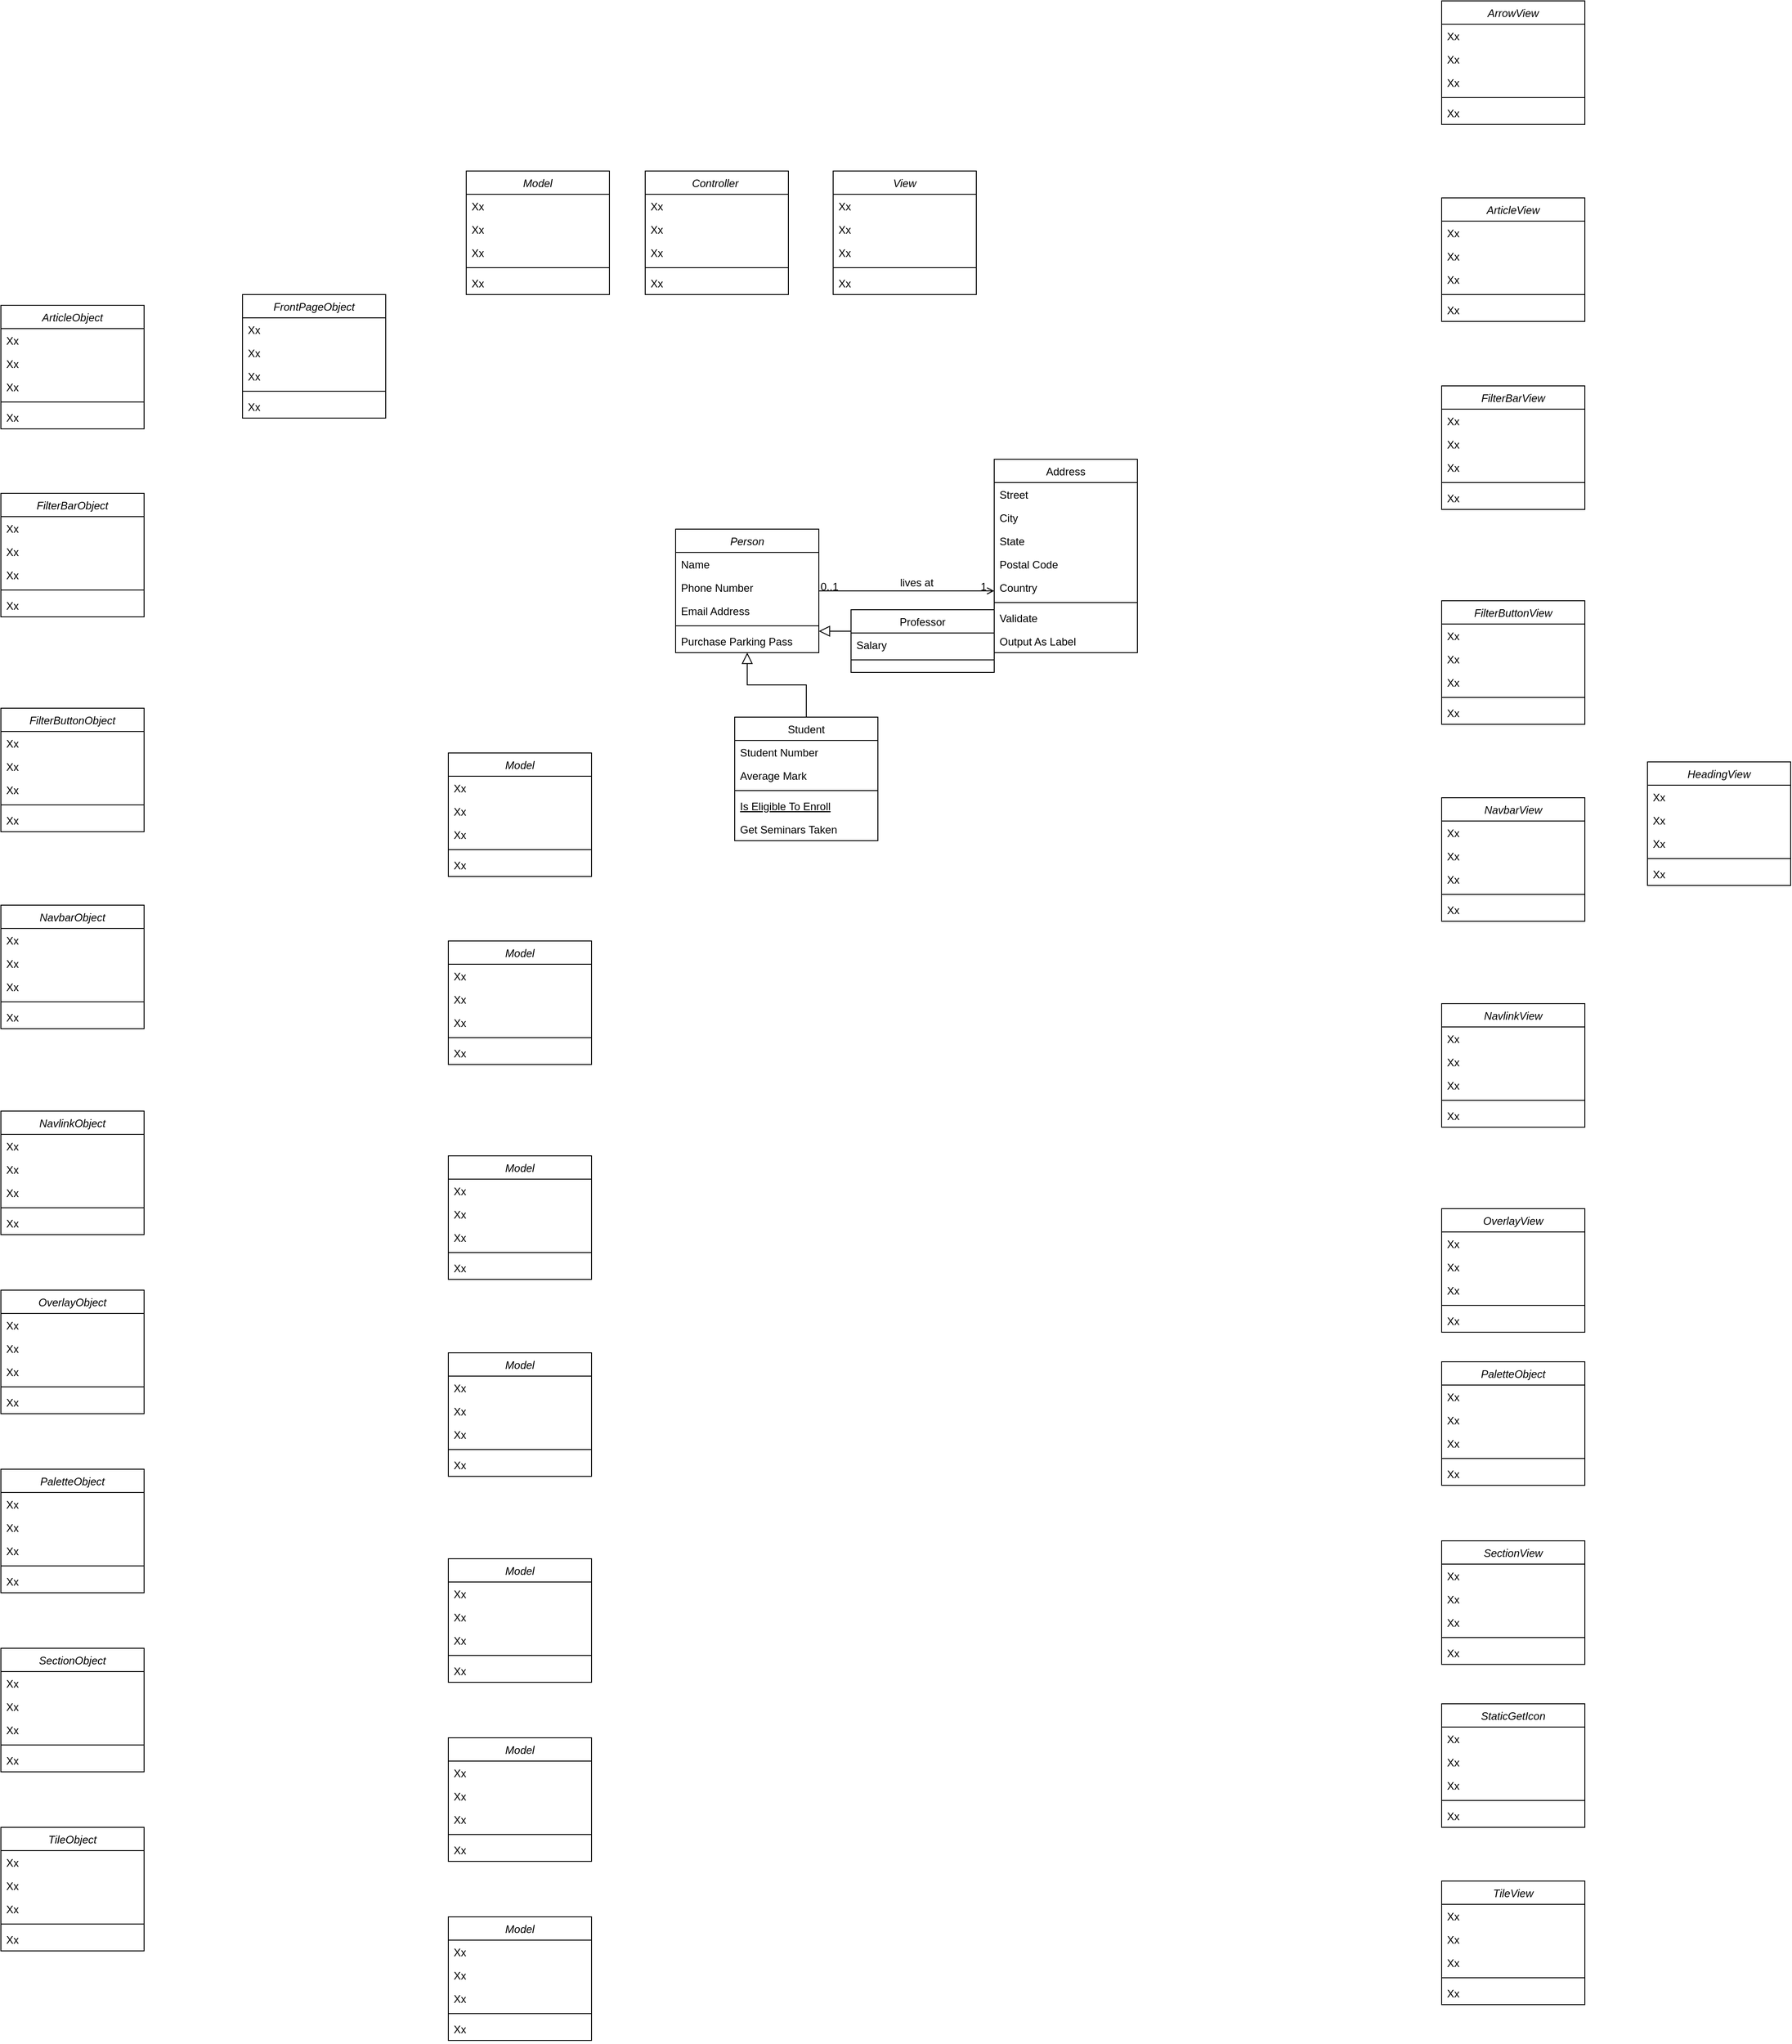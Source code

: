 <mxfile version="24.2.5" type="github">
  <diagram id="C5RBs43oDa-KdzZeNtuy" name="Page-1">
    <mxGraphModel dx="1110" dy="1643" grid="1" gridSize="10" guides="1" tooltips="1" connect="1" arrows="1" fold="1" page="1" pageScale="1" pageWidth="827" pageHeight="1169" math="0" shadow="0">
      <root>
        <mxCell id="WIyWlLk6GJQsqaUBKTNV-0" />
        <mxCell id="WIyWlLk6GJQsqaUBKTNV-1" parent="WIyWlLk6GJQsqaUBKTNV-0" />
        <mxCell id="zkfFHV4jXpPFQw0GAbJ--0" value="Person" style="swimlane;fontStyle=2;align=center;verticalAlign=top;childLayout=stackLayout;horizontal=1;startSize=26;horizontalStack=0;resizeParent=1;resizeLast=0;collapsible=1;marginBottom=0;rounded=0;shadow=0;strokeWidth=1;" parent="WIyWlLk6GJQsqaUBKTNV-1" vertex="1">
          <mxGeometry x="254" y="410" width="160" height="138" as="geometry">
            <mxRectangle x="230" y="140" width="160" height="26" as="alternateBounds" />
          </mxGeometry>
        </mxCell>
        <mxCell id="zkfFHV4jXpPFQw0GAbJ--1" value="Name" style="text;align=left;verticalAlign=top;spacingLeft=4;spacingRight=4;overflow=hidden;rotatable=0;points=[[0,0.5],[1,0.5]];portConstraint=eastwest;" parent="zkfFHV4jXpPFQw0GAbJ--0" vertex="1">
          <mxGeometry y="26" width="160" height="26" as="geometry" />
        </mxCell>
        <mxCell id="zkfFHV4jXpPFQw0GAbJ--2" value="Phone Number" style="text;align=left;verticalAlign=top;spacingLeft=4;spacingRight=4;overflow=hidden;rotatable=0;points=[[0,0.5],[1,0.5]];portConstraint=eastwest;rounded=0;shadow=0;html=0;" parent="zkfFHV4jXpPFQw0GAbJ--0" vertex="1">
          <mxGeometry y="52" width="160" height="26" as="geometry" />
        </mxCell>
        <mxCell id="zkfFHV4jXpPFQw0GAbJ--3" value="Email Address" style="text;align=left;verticalAlign=top;spacingLeft=4;spacingRight=4;overflow=hidden;rotatable=0;points=[[0,0.5],[1,0.5]];portConstraint=eastwest;rounded=0;shadow=0;html=0;" parent="zkfFHV4jXpPFQw0GAbJ--0" vertex="1">
          <mxGeometry y="78" width="160" height="26" as="geometry" />
        </mxCell>
        <mxCell id="zkfFHV4jXpPFQw0GAbJ--4" value="" style="line;html=1;strokeWidth=1;align=left;verticalAlign=middle;spacingTop=-1;spacingLeft=3;spacingRight=3;rotatable=0;labelPosition=right;points=[];portConstraint=eastwest;" parent="zkfFHV4jXpPFQw0GAbJ--0" vertex="1">
          <mxGeometry y="104" width="160" height="8" as="geometry" />
        </mxCell>
        <mxCell id="zkfFHV4jXpPFQw0GAbJ--5" value="Purchase Parking Pass" style="text;align=left;verticalAlign=top;spacingLeft=4;spacingRight=4;overflow=hidden;rotatable=0;points=[[0,0.5],[1,0.5]];portConstraint=eastwest;" parent="zkfFHV4jXpPFQw0GAbJ--0" vertex="1">
          <mxGeometry y="112" width="160" height="26" as="geometry" />
        </mxCell>
        <mxCell id="zkfFHV4jXpPFQw0GAbJ--6" value="Student" style="swimlane;fontStyle=0;align=center;verticalAlign=top;childLayout=stackLayout;horizontal=1;startSize=26;horizontalStack=0;resizeParent=1;resizeLast=0;collapsible=1;marginBottom=0;rounded=0;shadow=0;strokeWidth=1;" parent="WIyWlLk6GJQsqaUBKTNV-1" vertex="1">
          <mxGeometry x="320" y="620" width="160" height="138" as="geometry">
            <mxRectangle x="130" y="380" width="160" height="26" as="alternateBounds" />
          </mxGeometry>
        </mxCell>
        <mxCell id="zkfFHV4jXpPFQw0GAbJ--7" value="Student Number" style="text;align=left;verticalAlign=top;spacingLeft=4;spacingRight=4;overflow=hidden;rotatable=0;points=[[0,0.5],[1,0.5]];portConstraint=eastwest;" parent="zkfFHV4jXpPFQw0GAbJ--6" vertex="1">
          <mxGeometry y="26" width="160" height="26" as="geometry" />
        </mxCell>
        <mxCell id="zkfFHV4jXpPFQw0GAbJ--8" value="Average Mark" style="text;align=left;verticalAlign=top;spacingLeft=4;spacingRight=4;overflow=hidden;rotatable=0;points=[[0,0.5],[1,0.5]];portConstraint=eastwest;rounded=0;shadow=0;html=0;" parent="zkfFHV4jXpPFQw0GAbJ--6" vertex="1">
          <mxGeometry y="52" width="160" height="26" as="geometry" />
        </mxCell>
        <mxCell id="zkfFHV4jXpPFQw0GAbJ--9" value="" style="line;html=1;strokeWidth=1;align=left;verticalAlign=middle;spacingTop=-1;spacingLeft=3;spacingRight=3;rotatable=0;labelPosition=right;points=[];portConstraint=eastwest;" parent="zkfFHV4jXpPFQw0GAbJ--6" vertex="1">
          <mxGeometry y="78" width="160" height="8" as="geometry" />
        </mxCell>
        <mxCell id="zkfFHV4jXpPFQw0GAbJ--10" value="Is Eligible To Enroll" style="text;align=left;verticalAlign=top;spacingLeft=4;spacingRight=4;overflow=hidden;rotatable=0;points=[[0,0.5],[1,0.5]];portConstraint=eastwest;fontStyle=4" parent="zkfFHV4jXpPFQw0GAbJ--6" vertex="1">
          <mxGeometry y="86" width="160" height="26" as="geometry" />
        </mxCell>
        <mxCell id="zkfFHV4jXpPFQw0GAbJ--11" value="Get Seminars Taken" style="text;align=left;verticalAlign=top;spacingLeft=4;spacingRight=4;overflow=hidden;rotatable=0;points=[[0,0.5],[1,0.5]];portConstraint=eastwest;" parent="zkfFHV4jXpPFQw0GAbJ--6" vertex="1">
          <mxGeometry y="112" width="160" height="26" as="geometry" />
        </mxCell>
        <mxCell id="zkfFHV4jXpPFQw0GAbJ--12" value="" style="endArrow=block;endSize=10;endFill=0;shadow=0;strokeWidth=1;rounded=0;curved=0;edgeStyle=elbowEdgeStyle;elbow=vertical;" parent="WIyWlLk6GJQsqaUBKTNV-1" source="zkfFHV4jXpPFQw0GAbJ--6" target="zkfFHV4jXpPFQw0GAbJ--0" edge="1">
          <mxGeometry width="160" relative="1" as="geometry">
            <mxPoint x="200" y="203" as="sourcePoint" />
            <mxPoint x="200" y="203" as="targetPoint" />
          </mxGeometry>
        </mxCell>
        <mxCell id="zkfFHV4jXpPFQw0GAbJ--13" value="Professor" style="swimlane;fontStyle=0;align=center;verticalAlign=top;childLayout=stackLayout;horizontal=1;startSize=26;horizontalStack=0;resizeParent=1;resizeLast=0;collapsible=1;marginBottom=0;rounded=0;shadow=0;strokeWidth=1;" parent="WIyWlLk6GJQsqaUBKTNV-1" vertex="1">
          <mxGeometry x="450" y="500" width="160" height="70" as="geometry">
            <mxRectangle x="340" y="380" width="170" height="26" as="alternateBounds" />
          </mxGeometry>
        </mxCell>
        <mxCell id="zkfFHV4jXpPFQw0GAbJ--14" value="Salary" style="text;align=left;verticalAlign=top;spacingLeft=4;spacingRight=4;overflow=hidden;rotatable=0;points=[[0,0.5],[1,0.5]];portConstraint=eastwest;" parent="zkfFHV4jXpPFQw0GAbJ--13" vertex="1">
          <mxGeometry y="26" width="160" height="26" as="geometry" />
        </mxCell>
        <mxCell id="zkfFHV4jXpPFQw0GAbJ--15" value="" style="line;html=1;strokeWidth=1;align=left;verticalAlign=middle;spacingTop=-1;spacingLeft=3;spacingRight=3;rotatable=0;labelPosition=right;points=[];portConstraint=eastwest;" parent="zkfFHV4jXpPFQw0GAbJ--13" vertex="1">
          <mxGeometry y="52" width="160" height="8" as="geometry" />
        </mxCell>
        <mxCell id="zkfFHV4jXpPFQw0GAbJ--16" value="" style="endArrow=block;endSize=10;endFill=0;shadow=0;strokeWidth=1;rounded=0;curved=0;edgeStyle=elbowEdgeStyle;elbow=vertical;" parent="WIyWlLk6GJQsqaUBKTNV-1" source="zkfFHV4jXpPFQw0GAbJ--13" target="zkfFHV4jXpPFQw0GAbJ--0" edge="1">
          <mxGeometry width="160" relative="1" as="geometry">
            <mxPoint x="210" y="373" as="sourcePoint" />
            <mxPoint x="310" y="271" as="targetPoint" />
          </mxGeometry>
        </mxCell>
        <mxCell id="zkfFHV4jXpPFQw0GAbJ--17" value="Address" style="swimlane;fontStyle=0;align=center;verticalAlign=top;childLayout=stackLayout;horizontal=1;startSize=26;horizontalStack=0;resizeParent=1;resizeLast=0;collapsible=1;marginBottom=0;rounded=0;shadow=0;strokeWidth=1;" parent="WIyWlLk6GJQsqaUBKTNV-1" vertex="1">
          <mxGeometry x="610" y="332" width="160" height="216" as="geometry">
            <mxRectangle x="550" y="140" width="160" height="26" as="alternateBounds" />
          </mxGeometry>
        </mxCell>
        <mxCell id="zkfFHV4jXpPFQw0GAbJ--18" value="Street" style="text;align=left;verticalAlign=top;spacingLeft=4;spacingRight=4;overflow=hidden;rotatable=0;points=[[0,0.5],[1,0.5]];portConstraint=eastwest;" parent="zkfFHV4jXpPFQw0GAbJ--17" vertex="1">
          <mxGeometry y="26" width="160" height="26" as="geometry" />
        </mxCell>
        <mxCell id="zkfFHV4jXpPFQw0GAbJ--19" value="City" style="text;align=left;verticalAlign=top;spacingLeft=4;spacingRight=4;overflow=hidden;rotatable=0;points=[[0,0.5],[1,0.5]];portConstraint=eastwest;rounded=0;shadow=0;html=0;" parent="zkfFHV4jXpPFQw0GAbJ--17" vertex="1">
          <mxGeometry y="52" width="160" height="26" as="geometry" />
        </mxCell>
        <mxCell id="zkfFHV4jXpPFQw0GAbJ--20" value="State" style="text;align=left;verticalAlign=top;spacingLeft=4;spacingRight=4;overflow=hidden;rotatable=0;points=[[0,0.5],[1,0.5]];portConstraint=eastwest;rounded=0;shadow=0;html=0;" parent="zkfFHV4jXpPFQw0GAbJ--17" vertex="1">
          <mxGeometry y="78" width="160" height="26" as="geometry" />
        </mxCell>
        <mxCell id="zkfFHV4jXpPFQw0GAbJ--21" value="Postal Code" style="text;align=left;verticalAlign=top;spacingLeft=4;spacingRight=4;overflow=hidden;rotatable=0;points=[[0,0.5],[1,0.5]];portConstraint=eastwest;rounded=0;shadow=0;html=0;" parent="zkfFHV4jXpPFQw0GAbJ--17" vertex="1">
          <mxGeometry y="104" width="160" height="26" as="geometry" />
        </mxCell>
        <mxCell id="zkfFHV4jXpPFQw0GAbJ--22" value="Country" style="text;align=left;verticalAlign=top;spacingLeft=4;spacingRight=4;overflow=hidden;rotatable=0;points=[[0,0.5],[1,0.5]];portConstraint=eastwest;rounded=0;shadow=0;html=0;" parent="zkfFHV4jXpPFQw0GAbJ--17" vertex="1">
          <mxGeometry y="130" width="160" height="26" as="geometry" />
        </mxCell>
        <mxCell id="zkfFHV4jXpPFQw0GAbJ--23" value="" style="line;html=1;strokeWidth=1;align=left;verticalAlign=middle;spacingTop=-1;spacingLeft=3;spacingRight=3;rotatable=0;labelPosition=right;points=[];portConstraint=eastwest;" parent="zkfFHV4jXpPFQw0GAbJ--17" vertex="1">
          <mxGeometry y="156" width="160" height="8" as="geometry" />
        </mxCell>
        <mxCell id="zkfFHV4jXpPFQw0GAbJ--24" value="Validate" style="text;align=left;verticalAlign=top;spacingLeft=4;spacingRight=4;overflow=hidden;rotatable=0;points=[[0,0.5],[1,0.5]];portConstraint=eastwest;" parent="zkfFHV4jXpPFQw0GAbJ--17" vertex="1">
          <mxGeometry y="164" width="160" height="26" as="geometry" />
        </mxCell>
        <mxCell id="zkfFHV4jXpPFQw0GAbJ--25" value="Output As Label" style="text;align=left;verticalAlign=top;spacingLeft=4;spacingRight=4;overflow=hidden;rotatable=0;points=[[0,0.5],[1,0.5]];portConstraint=eastwest;" parent="zkfFHV4jXpPFQw0GAbJ--17" vertex="1">
          <mxGeometry y="190" width="160" height="26" as="geometry" />
        </mxCell>
        <mxCell id="zkfFHV4jXpPFQw0GAbJ--26" value="" style="endArrow=open;shadow=0;strokeWidth=1;rounded=0;curved=0;endFill=1;edgeStyle=elbowEdgeStyle;elbow=vertical;" parent="WIyWlLk6GJQsqaUBKTNV-1" source="zkfFHV4jXpPFQw0GAbJ--0" target="zkfFHV4jXpPFQw0GAbJ--17" edge="1">
          <mxGeometry x="0.5" y="41" relative="1" as="geometry">
            <mxPoint x="380" y="192" as="sourcePoint" />
            <mxPoint x="540" y="192" as="targetPoint" />
            <mxPoint x="-40" y="32" as="offset" />
          </mxGeometry>
        </mxCell>
        <mxCell id="zkfFHV4jXpPFQw0GAbJ--27" value="0..1" style="resizable=0;align=left;verticalAlign=bottom;labelBackgroundColor=none;fontSize=12;" parent="zkfFHV4jXpPFQw0GAbJ--26" connectable="0" vertex="1">
          <mxGeometry x="-1" relative="1" as="geometry">
            <mxPoint y="4" as="offset" />
          </mxGeometry>
        </mxCell>
        <mxCell id="zkfFHV4jXpPFQw0GAbJ--28" value="1" style="resizable=0;align=right;verticalAlign=bottom;labelBackgroundColor=none;fontSize=12;" parent="zkfFHV4jXpPFQw0GAbJ--26" connectable="0" vertex="1">
          <mxGeometry x="1" relative="1" as="geometry">
            <mxPoint x="-7" y="4" as="offset" />
          </mxGeometry>
        </mxCell>
        <mxCell id="zkfFHV4jXpPFQw0GAbJ--29" value="lives at" style="text;html=1;resizable=0;points=[];;align=center;verticalAlign=middle;labelBackgroundColor=none;rounded=0;shadow=0;strokeWidth=1;fontSize=12;" parent="zkfFHV4jXpPFQw0GAbJ--26" vertex="1" connectable="0">
          <mxGeometry x="0.5" y="49" relative="1" as="geometry">
            <mxPoint x="-38" y="40" as="offset" />
          </mxGeometry>
        </mxCell>
        <mxCell id="dGYtrfqDO75FAcHuy5SO-0" value="Model" style="swimlane;fontStyle=2;align=center;verticalAlign=top;childLayout=stackLayout;horizontal=1;startSize=26;horizontalStack=0;resizeParent=1;resizeLast=0;collapsible=1;marginBottom=0;rounded=0;shadow=0;strokeWidth=1;" parent="WIyWlLk6GJQsqaUBKTNV-1" vertex="1">
          <mxGeometry x="20" y="10" width="160" height="138" as="geometry">
            <mxRectangle x="230" y="140" width="160" height="26" as="alternateBounds" />
          </mxGeometry>
        </mxCell>
        <mxCell id="dGYtrfqDO75FAcHuy5SO-1" value="Xx" style="text;align=left;verticalAlign=top;spacingLeft=4;spacingRight=4;overflow=hidden;rotatable=0;points=[[0,0.5],[1,0.5]];portConstraint=eastwest;" parent="dGYtrfqDO75FAcHuy5SO-0" vertex="1">
          <mxGeometry y="26" width="160" height="26" as="geometry" />
        </mxCell>
        <mxCell id="dGYtrfqDO75FAcHuy5SO-2" value="Xx" style="text;align=left;verticalAlign=top;spacingLeft=4;spacingRight=4;overflow=hidden;rotatable=0;points=[[0,0.5],[1,0.5]];portConstraint=eastwest;rounded=0;shadow=0;html=0;" parent="dGYtrfqDO75FAcHuy5SO-0" vertex="1">
          <mxGeometry y="52" width="160" height="26" as="geometry" />
        </mxCell>
        <mxCell id="dGYtrfqDO75FAcHuy5SO-3" value="Xx" style="text;align=left;verticalAlign=top;spacingLeft=4;spacingRight=4;overflow=hidden;rotatable=0;points=[[0,0.5],[1,0.5]];portConstraint=eastwest;rounded=0;shadow=0;html=0;" parent="dGYtrfqDO75FAcHuy5SO-0" vertex="1">
          <mxGeometry y="78" width="160" height="26" as="geometry" />
        </mxCell>
        <mxCell id="dGYtrfqDO75FAcHuy5SO-4" value="" style="line;html=1;strokeWidth=1;align=left;verticalAlign=middle;spacingTop=-1;spacingLeft=3;spacingRight=3;rotatable=0;labelPosition=right;points=[];portConstraint=eastwest;" parent="dGYtrfqDO75FAcHuy5SO-0" vertex="1">
          <mxGeometry y="104" width="160" height="8" as="geometry" />
        </mxCell>
        <mxCell id="dGYtrfqDO75FAcHuy5SO-5" value="Xx" style="text;align=left;verticalAlign=top;spacingLeft=4;spacingRight=4;overflow=hidden;rotatable=0;points=[[0,0.5],[1,0.5]];portConstraint=eastwest;" parent="dGYtrfqDO75FAcHuy5SO-0" vertex="1">
          <mxGeometry y="112" width="160" height="26" as="geometry" />
        </mxCell>
        <mxCell id="dGYtrfqDO75FAcHuy5SO-6" value="Controller " style="swimlane;fontStyle=2;align=center;verticalAlign=top;childLayout=stackLayout;horizontal=1;startSize=26;horizontalStack=0;resizeParent=1;resizeLast=0;collapsible=1;marginBottom=0;rounded=0;shadow=0;strokeWidth=1;" parent="WIyWlLk6GJQsqaUBKTNV-1" vertex="1">
          <mxGeometry x="220" y="10" width="160" height="138" as="geometry">
            <mxRectangle x="230" y="140" width="160" height="26" as="alternateBounds" />
          </mxGeometry>
        </mxCell>
        <mxCell id="dGYtrfqDO75FAcHuy5SO-7" value="Xx" style="text;align=left;verticalAlign=top;spacingLeft=4;spacingRight=4;overflow=hidden;rotatable=0;points=[[0,0.5],[1,0.5]];portConstraint=eastwest;" parent="dGYtrfqDO75FAcHuy5SO-6" vertex="1">
          <mxGeometry y="26" width="160" height="26" as="geometry" />
        </mxCell>
        <mxCell id="dGYtrfqDO75FAcHuy5SO-8" value="Xx" style="text;align=left;verticalAlign=top;spacingLeft=4;spacingRight=4;overflow=hidden;rotatable=0;points=[[0,0.5],[1,0.5]];portConstraint=eastwest;rounded=0;shadow=0;html=0;" parent="dGYtrfqDO75FAcHuy5SO-6" vertex="1">
          <mxGeometry y="52" width="160" height="26" as="geometry" />
        </mxCell>
        <mxCell id="dGYtrfqDO75FAcHuy5SO-9" value="Xx" style="text;align=left;verticalAlign=top;spacingLeft=4;spacingRight=4;overflow=hidden;rotatable=0;points=[[0,0.5],[1,0.5]];portConstraint=eastwest;rounded=0;shadow=0;html=0;" parent="dGYtrfqDO75FAcHuy5SO-6" vertex="1">
          <mxGeometry y="78" width="160" height="26" as="geometry" />
        </mxCell>
        <mxCell id="dGYtrfqDO75FAcHuy5SO-10" value="" style="line;html=1;strokeWidth=1;align=left;verticalAlign=middle;spacingTop=-1;spacingLeft=3;spacingRight=3;rotatable=0;labelPosition=right;points=[];portConstraint=eastwest;" parent="dGYtrfqDO75FAcHuy5SO-6" vertex="1">
          <mxGeometry y="104" width="160" height="8" as="geometry" />
        </mxCell>
        <mxCell id="dGYtrfqDO75FAcHuy5SO-11" value="Xx" style="text;align=left;verticalAlign=top;spacingLeft=4;spacingRight=4;overflow=hidden;rotatable=0;points=[[0,0.5],[1,0.5]];portConstraint=eastwest;" parent="dGYtrfqDO75FAcHuy5SO-6" vertex="1">
          <mxGeometry y="112" width="160" height="26" as="geometry" />
        </mxCell>
        <mxCell id="dGYtrfqDO75FAcHuy5SO-12" value="View" style="swimlane;fontStyle=2;align=center;verticalAlign=top;childLayout=stackLayout;horizontal=1;startSize=26;horizontalStack=0;resizeParent=1;resizeLast=0;collapsible=1;marginBottom=0;rounded=0;shadow=0;strokeWidth=1;" parent="WIyWlLk6GJQsqaUBKTNV-1" vertex="1">
          <mxGeometry x="430" y="10" width="160" height="138" as="geometry">
            <mxRectangle x="230" y="140" width="160" height="26" as="alternateBounds" />
          </mxGeometry>
        </mxCell>
        <mxCell id="dGYtrfqDO75FAcHuy5SO-13" value="Xx" style="text;align=left;verticalAlign=top;spacingLeft=4;spacingRight=4;overflow=hidden;rotatable=0;points=[[0,0.5],[1,0.5]];portConstraint=eastwest;" parent="dGYtrfqDO75FAcHuy5SO-12" vertex="1">
          <mxGeometry y="26" width="160" height="26" as="geometry" />
        </mxCell>
        <mxCell id="dGYtrfqDO75FAcHuy5SO-14" value="Xx" style="text;align=left;verticalAlign=top;spacingLeft=4;spacingRight=4;overflow=hidden;rotatable=0;points=[[0,0.5],[1,0.5]];portConstraint=eastwest;rounded=0;shadow=0;html=0;" parent="dGYtrfqDO75FAcHuy5SO-12" vertex="1">
          <mxGeometry y="52" width="160" height="26" as="geometry" />
        </mxCell>
        <mxCell id="dGYtrfqDO75FAcHuy5SO-15" value="Xx" style="text;align=left;verticalAlign=top;spacingLeft=4;spacingRight=4;overflow=hidden;rotatable=0;points=[[0,0.5],[1,0.5]];portConstraint=eastwest;rounded=0;shadow=0;html=0;" parent="dGYtrfqDO75FAcHuy5SO-12" vertex="1">
          <mxGeometry y="78" width="160" height="26" as="geometry" />
        </mxCell>
        <mxCell id="dGYtrfqDO75FAcHuy5SO-16" value="" style="line;html=1;strokeWidth=1;align=left;verticalAlign=middle;spacingTop=-1;spacingLeft=3;spacingRight=3;rotatable=0;labelPosition=right;points=[];portConstraint=eastwest;" parent="dGYtrfqDO75FAcHuy5SO-12" vertex="1">
          <mxGeometry y="104" width="160" height="8" as="geometry" />
        </mxCell>
        <mxCell id="dGYtrfqDO75FAcHuy5SO-17" value="Xx" style="text;align=left;verticalAlign=top;spacingLeft=4;spacingRight=4;overflow=hidden;rotatable=0;points=[[0,0.5],[1,0.5]];portConstraint=eastwest;" parent="dGYtrfqDO75FAcHuy5SO-12" vertex="1">
          <mxGeometry y="112" width="160" height="26" as="geometry" />
        </mxCell>
        <mxCell id="dGYtrfqDO75FAcHuy5SO-18" value="Model" style="swimlane;fontStyle=2;align=center;verticalAlign=top;childLayout=stackLayout;horizontal=1;startSize=26;horizontalStack=0;resizeParent=1;resizeLast=0;collapsible=1;marginBottom=0;rounded=0;shadow=0;strokeWidth=1;" parent="WIyWlLk6GJQsqaUBKTNV-1" vertex="1">
          <mxGeometry y="660" width="160" height="138" as="geometry">
            <mxRectangle x="230" y="140" width="160" height="26" as="alternateBounds" />
          </mxGeometry>
        </mxCell>
        <mxCell id="dGYtrfqDO75FAcHuy5SO-19" value="Xx" style="text;align=left;verticalAlign=top;spacingLeft=4;spacingRight=4;overflow=hidden;rotatable=0;points=[[0,0.5],[1,0.5]];portConstraint=eastwest;" parent="dGYtrfqDO75FAcHuy5SO-18" vertex="1">
          <mxGeometry y="26" width="160" height="26" as="geometry" />
        </mxCell>
        <mxCell id="dGYtrfqDO75FAcHuy5SO-20" value="Xx" style="text;align=left;verticalAlign=top;spacingLeft=4;spacingRight=4;overflow=hidden;rotatable=0;points=[[0,0.5],[1,0.5]];portConstraint=eastwest;rounded=0;shadow=0;html=0;" parent="dGYtrfqDO75FAcHuy5SO-18" vertex="1">
          <mxGeometry y="52" width="160" height="26" as="geometry" />
        </mxCell>
        <mxCell id="dGYtrfqDO75FAcHuy5SO-21" value="Xx" style="text;align=left;verticalAlign=top;spacingLeft=4;spacingRight=4;overflow=hidden;rotatable=0;points=[[0,0.5],[1,0.5]];portConstraint=eastwest;rounded=0;shadow=0;html=0;" parent="dGYtrfqDO75FAcHuy5SO-18" vertex="1">
          <mxGeometry y="78" width="160" height="26" as="geometry" />
        </mxCell>
        <mxCell id="dGYtrfqDO75FAcHuy5SO-22" value="" style="line;html=1;strokeWidth=1;align=left;verticalAlign=middle;spacingTop=-1;spacingLeft=3;spacingRight=3;rotatable=0;labelPosition=right;points=[];portConstraint=eastwest;" parent="dGYtrfqDO75FAcHuy5SO-18" vertex="1">
          <mxGeometry y="104" width="160" height="8" as="geometry" />
        </mxCell>
        <mxCell id="dGYtrfqDO75FAcHuy5SO-23" value="Xx" style="text;align=left;verticalAlign=top;spacingLeft=4;spacingRight=4;overflow=hidden;rotatable=0;points=[[0,0.5],[1,0.5]];portConstraint=eastwest;" parent="dGYtrfqDO75FAcHuy5SO-18" vertex="1">
          <mxGeometry y="112" width="160" height="26" as="geometry" />
        </mxCell>
        <mxCell id="dGYtrfqDO75FAcHuy5SO-24" value="FrontPageObject" style="swimlane;fontStyle=2;align=center;verticalAlign=top;childLayout=stackLayout;horizontal=1;startSize=26;horizontalStack=0;resizeParent=1;resizeLast=0;collapsible=1;marginBottom=0;rounded=0;shadow=0;strokeWidth=1;" parent="WIyWlLk6GJQsqaUBKTNV-1" vertex="1">
          <mxGeometry x="-230" y="148" width="160" height="138" as="geometry">
            <mxRectangle x="230" y="140" width="160" height="26" as="alternateBounds" />
          </mxGeometry>
        </mxCell>
        <mxCell id="dGYtrfqDO75FAcHuy5SO-25" value="Xx" style="text;align=left;verticalAlign=top;spacingLeft=4;spacingRight=4;overflow=hidden;rotatable=0;points=[[0,0.5],[1,0.5]];portConstraint=eastwest;" parent="dGYtrfqDO75FAcHuy5SO-24" vertex="1">
          <mxGeometry y="26" width="160" height="26" as="geometry" />
        </mxCell>
        <mxCell id="dGYtrfqDO75FAcHuy5SO-26" value="Xx" style="text;align=left;verticalAlign=top;spacingLeft=4;spacingRight=4;overflow=hidden;rotatable=0;points=[[0,0.5],[1,0.5]];portConstraint=eastwest;rounded=0;shadow=0;html=0;" parent="dGYtrfqDO75FAcHuy5SO-24" vertex="1">
          <mxGeometry y="52" width="160" height="26" as="geometry" />
        </mxCell>
        <mxCell id="dGYtrfqDO75FAcHuy5SO-27" value="Xx" style="text;align=left;verticalAlign=top;spacingLeft=4;spacingRight=4;overflow=hidden;rotatable=0;points=[[0,0.5],[1,0.5]];portConstraint=eastwest;rounded=0;shadow=0;html=0;" parent="dGYtrfqDO75FAcHuy5SO-24" vertex="1">
          <mxGeometry y="78" width="160" height="26" as="geometry" />
        </mxCell>
        <mxCell id="dGYtrfqDO75FAcHuy5SO-28" value="" style="line;html=1;strokeWidth=1;align=left;verticalAlign=middle;spacingTop=-1;spacingLeft=3;spacingRight=3;rotatable=0;labelPosition=right;points=[];portConstraint=eastwest;" parent="dGYtrfqDO75FAcHuy5SO-24" vertex="1">
          <mxGeometry y="104" width="160" height="8" as="geometry" />
        </mxCell>
        <mxCell id="dGYtrfqDO75FAcHuy5SO-29" value="Xx" style="text;align=left;verticalAlign=top;spacingLeft=4;spacingRight=4;overflow=hidden;rotatable=0;points=[[0,0.5],[1,0.5]];portConstraint=eastwest;" parent="dGYtrfqDO75FAcHuy5SO-24" vertex="1">
          <mxGeometry y="112" width="160" height="26" as="geometry" />
        </mxCell>
        <mxCell id="dGYtrfqDO75FAcHuy5SO-30" value="Model" style="swimlane;fontStyle=2;align=center;verticalAlign=top;childLayout=stackLayout;horizontal=1;startSize=26;horizontalStack=0;resizeParent=1;resizeLast=0;collapsible=1;marginBottom=0;rounded=0;shadow=0;strokeWidth=1;" parent="WIyWlLk6GJQsqaUBKTNV-1" vertex="1">
          <mxGeometry y="870" width="160" height="138" as="geometry">
            <mxRectangle x="230" y="140" width="160" height="26" as="alternateBounds" />
          </mxGeometry>
        </mxCell>
        <mxCell id="dGYtrfqDO75FAcHuy5SO-31" value="Xx" style="text;align=left;verticalAlign=top;spacingLeft=4;spacingRight=4;overflow=hidden;rotatable=0;points=[[0,0.5],[1,0.5]];portConstraint=eastwest;" parent="dGYtrfqDO75FAcHuy5SO-30" vertex="1">
          <mxGeometry y="26" width="160" height="26" as="geometry" />
        </mxCell>
        <mxCell id="dGYtrfqDO75FAcHuy5SO-32" value="Xx" style="text;align=left;verticalAlign=top;spacingLeft=4;spacingRight=4;overflow=hidden;rotatable=0;points=[[0,0.5],[1,0.5]];portConstraint=eastwest;rounded=0;shadow=0;html=0;" parent="dGYtrfqDO75FAcHuy5SO-30" vertex="1">
          <mxGeometry y="52" width="160" height="26" as="geometry" />
        </mxCell>
        <mxCell id="dGYtrfqDO75FAcHuy5SO-33" value="Xx" style="text;align=left;verticalAlign=top;spacingLeft=4;spacingRight=4;overflow=hidden;rotatable=0;points=[[0,0.5],[1,0.5]];portConstraint=eastwest;rounded=0;shadow=0;html=0;" parent="dGYtrfqDO75FAcHuy5SO-30" vertex="1">
          <mxGeometry y="78" width="160" height="26" as="geometry" />
        </mxCell>
        <mxCell id="dGYtrfqDO75FAcHuy5SO-34" value="" style="line;html=1;strokeWidth=1;align=left;verticalAlign=middle;spacingTop=-1;spacingLeft=3;spacingRight=3;rotatable=0;labelPosition=right;points=[];portConstraint=eastwest;" parent="dGYtrfqDO75FAcHuy5SO-30" vertex="1">
          <mxGeometry y="104" width="160" height="8" as="geometry" />
        </mxCell>
        <mxCell id="dGYtrfqDO75FAcHuy5SO-35" value="Xx" style="text;align=left;verticalAlign=top;spacingLeft=4;spacingRight=4;overflow=hidden;rotatable=0;points=[[0,0.5],[1,0.5]];portConstraint=eastwest;" parent="dGYtrfqDO75FAcHuy5SO-30" vertex="1">
          <mxGeometry y="112" width="160" height="26" as="geometry" />
        </mxCell>
        <mxCell id="dGYtrfqDO75FAcHuy5SO-36" value="Model" style="swimlane;fontStyle=2;align=center;verticalAlign=top;childLayout=stackLayout;horizontal=1;startSize=26;horizontalStack=0;resizeParent=1;resizeLast=0;collapsible=1;marginBottom=0;rounded=0;shadow=0;strokeWidth=1;" parent="WIyWlLk6GJQsqaUBKTNV-1" vertex="1">
          <mxGeometry y="1110" width="160" height="138" as="geometry">
            <mxRectangle x="230" y="140" width="160" height="26" as="alternateBounds" />
          </mxGeometry>
        </mxCell>
        <mxCell id="dGYtrfqDO75FAcHuy5SO-37" value="Xx" style="text;align=left;verticalAlign=top;spacingLeft=4;spacingRight=4;overflow=hidden;rotatable=0;points=[[0,0.5],[1,0.5]];portConstraint=eastwest;" parent="dGYtrfqDO75FAcHuy5SO-36" vertex="1">
          <mxGeometry y="26" width="160" height="26" as="geometry" />
        </mxCell>
        <mxCell id="dGYtrfqDO75FAcHuy5SO-38" value="Xx" style="text;align=left;verticalAlign=top;spacingLeft=4;spacingRight=4;overflow=hidden;rotatable=0;points=[[0,0.5],[1,0.5]];portConstraint=eastwest;rounded=0;shadow=0;html=0;" parent="dGYtrfqDO75FAcHuy5SO-36" vertex="1">
          <mxGeometry y="52" width="160" height="26" as="geometry" />
        </mxCell>
        <mxCell id="dGYtrfqDO75FAcHuy5SO-39" value="Xx" style="text;align=left;verticalAlign=top;spacingLeft=4;spacingRight=4;overflow=hidden;rotatable=0;points=[[0,0.5],[1,0.5]];portConstraint=eastwest;rounded=0;shadow=0;html=0;" parent="dGYtrfqDO75FAcHuy5SO-36" vertex="1">
          <mxGeometry y="78" width="160" height="26" as="geometry" />
        </mxCell>
        <mxCell id="dGYtrfqDO75FAcHuy5SO-40" value="" style="line;html=1;strokeWidth=1;align=left;verticalAlign=middle;spacingTop=-1;spacingLeft=3;spacingRight=3;rotatable=0;labelPosition=right;points=[];portConstraint=eastwest;" parent="dGYtrfqDO75FAcHuy5SO-36" vertex="1">
          <mxGeometry y="104" width="160" height="8" as="geometry" />
        </mxCell>
        <mxCell id="dGYtrfqDO75FAcHuy5SO-41" value="Xx" style="text;align=left;verticalAlign=top;spacingLeft=4;spacingRight=4;overflow=hidden;rotatable=0;points=[[0,0.5],[1,0.5]];portConstraint=eastwest;" parent="dGYtrfqDO75FAcHuy5SO-36" vertex="1">
          <mxGeometry y="112" width="160" height="26" as="geometry" />
        </mxCell>
        <mxCell id="dGYtrfqDO75FAcHuy5SO-42" value="Model" style="swimlane;fontStyle=2;align=center;verticalAlign=top;childLayout=stackLayout;horizontal=1;startSize=26;horizontalStack=0;resizeParent=1;resizeLast=0;collapsible=1;marginBottom=0;rounded=0;shadow=0;strokeWidth=1;" parent="WIyWlLk6GJQsqaUBKTNV-1" vertex="1">
          <mxGeometry y="1330" width="160" height="138" as="geometry">
            <mxRectangle x="230" y="140" width="160" height="26" as="alternateBounds" />
          </mxGeometry>
        </mxCell>
        <mxCell id="dGYtrfqDO75FAcHuy5SO-43" value="Xx" style="text;align=left;verticalAlign=top;spacingLeft=4;spacingRight=4;overflow=hidden;rotatable=0;points=[[0,0.5],[1,0.5]];portConstraint=eastwest;" parent="dGYtrfqDO75FAcHuy5SO-42" vertex="1">
          <mxGeometry y="26" width="160" height="26" as="geometry" />
        </mxCell>
        <mxCell id="dGYtrfqDO75FAcHuy5SO-44" value="Xx" style="text;align=left;verticalAlign=top;spacingLeft=4;spacingRight=4;overflow=hidden;rotatable=0;points=[[0,0.5],[1,0.5]];portConstraint=eastwest;rounded=0;shadow=0;html=0;" parent="dGYtrfqDO75FAcHuy5SO-42" vertex="1">
          <mxGeometry y="52" width="160" height="26" as="geometry" />
        </mxCell>
        <mxCell id="dGYtrfqDO75FAcHuy5SO-45" value="Xx" style="text;align=left;verticalAlign=top;spacingLeft=4;spacingRight=4;overflow=hidden;rotatable=0;points=[[0,0.5],[1,0.5]];portConstraint=eastwest;rounded=0;shadow=0;html=0;" parent="dGYtrfqDO75FAcHuy5SO-42" vertex="1">
          <mxGeometry y="78" width="160" height="26" as="geometry" />
        </mxCell>
        <mxCell id="dGYtrfqDO75FAcHuy5SO-46" value="" style="line;html=1;strokeWidth=1;align=left;verticalAlign=middle;spacingTop=-1;spacingLeft=3;spacingRight=3;rotatable=0;labelPosition=right;points=[];portConstraint=eastwest;" parent="dGYtrfqDO75FAcHuy5SO-42" vertex="1">
          <mxGeometry y="104" width="160" height="8" as="geometry" />
        </mxCell>
        <mxCell id="dGYtrfqDO75FAcHuy5SO-47" value="Xx" style="text;align=left;verticalAlign=top;spacingLeft=4;spacingRight=4;overflow=hidden;rotatable=0;points=[[0,0.5],[1,0.5]];portConstraint=eastwest;" parent="dGYtrfqDO75FAcHuy5SO-42" vertex="1">
          <mxGeometry y="112" width="160" height="26" as="geometry" />
        </mxCell>
        <mxCell id="dGYtrfqDO75FAcHuy5SO-48" value="Model" style="swimlane;fontStyle=2;align=center;verticalAlign=top;childLayout=stackLayout;horizontal=1;startSize=26;horizontalStack=0;resizeParent=1;resizeLast=0;collapsible=1;marginBottom=0;rounded=0;shadow=0;strokeWidth=1;" parent="WIyWlLk6GJQsqaUBKTNV-1" vertex="1">
          <mxGeometry y="1560" width="160" height="138" as="geometry">
            <mxRectangle x="230" y="140" width="160" height="26" as="alternateBounds" />
          </mxGeometry>
        </mxCell>
        <mxCell id="dGYtrfqDO75FAcHuy5SO-49" value="Xx" style="text;align=left;verticalAlign=top;spacingLeft=4;spacingRight=4;overflow=hidden;rotatable=0;points=[[0,0.5],[1,0.5]];portConstraint=eastwest;" parent="dGYtrfqDO75FAcHuy5SO-48" vertex="1">
          <mxGeometry y="26" width="160" height="26" as="geometry" />
        </mxCell>
        <mxCell id="dGYtrfqDO75FAcHuy5SO-50" value="Xx" style="text;align=left;verticalAlign=top;spacingLeft=4;spacingRight=4;overflow=hidden;rotatable=0;points=[[0,0.5],[1,0.5]];portConstraint=eastwest;rounded=0;shadow=0;html=0;" parent="dGYtrfqDO75FAcHuy5SO-48" vertex="1">
          <mxGeometry y="52" width="160" height="26" as="geometry" />
        </mxCell>
        <mxCell id="dGYtrfqDO75FAcHuy5SO-51" value="Xx" style="text;align=left;verticalAlign=top;spacingLeft=4;spacingRight=4;overflow=hidden;rotatable=0;points=[[0,0.5],[1,0.5]];portConstraint=eastwest;rounded=0;shadow=0;html=0;" parent="dGYtrfqDO75FAcHuy5SO-48" vertex="1">
          <mxGeometry y="78" width="160" height="26" as="geometry" />
        </mxCell>
        <mxCell id="dGYtrfqDO75FAcHuy5SO-52" value="" style="line;html=1;strokeWidth=1;align=left;verticalAlign=middle;spacingTop=-1;spacingLeft=3;spacingRight=3;rotatable=0;labelPosition=right;points=[];portConstraint=eastwest;" parent="dGYtrfqDO75FAcHuy5SO-48" vertex="1">
          <mxGeometry y="104" width="160" height="8" as="geometry" />
        </mxCell>
        <mxCell id="dGYtrfqDO75FAcHuy5SO-53" value="Xx" style="text;align=left;verticalAlign=top;spacingLeft=4;spacingRight=4;overflow=hidden;rotatable=0;points=[[0,0.5],[1,0.5]];portConstraint=eastwest;" parent="dGYtrfqDO75FAcHuy5SO-48" vertex="1">
          <mxGeometry y="112" width="160" height="26" as="geometry" />
        </mxCell>
        <mxCell id="dGYtrfqDO75FAcHuy5SO-54" value="Model" style="swimlane;fontStyle=2;align=center;verticalAlign=top;childLayout=stackLayout;horizontal=1;startSize=26;horizontalStack=0;resizeParent=1;resizeLast=0;collapsible=1;marginBottom=0;rounded=0;shadow=0;strokeWidth=1;" parent="WIyWlLk6GJQsqaUBKTNV-1" vertex="1">
          <mxGeometry y="1760" width="160" height="138" as="geometry">
            <mxRectangle x="230" y="140" width="160" height="26" as="alternateBounds" />
          </mxGeometry>
        </mxCell>
        <mxCell id="dGYtrfqDO75FAcHuy5SO-55" value="Xx" style="text;align=left;verticalAlign=top;spacingLeft=4;spacingRight=4;overflow=hidden;rotatable=0;points=[[0,0.5],[1,0.5]];portConstraint=eastwest;" parent="dGYtrfqDO75FAcHuy5SO-54" vertex="1">
          <mxGeometry y="26" width="160" height="26" as="geometry" />
        </mxCell>
        <mxCell id="dGYtrfqDO75FAcHuy5SO-56" value="Xx" style="text;align=left;verticalAlign=top;spacingLeft=4;spacingRight=4;overflow=hidden;rotatable=0;points=[[0,0.5],[1,0.5]];portConstraint=eastwest;rounded=0;shadow=0;html=0;" parent="dGYtrfqDO75FAcHuy5SO-54" vertex="1">
          <mxGeometry y="52" width="160" height="26" as="geometry" />
        </mxCell>
        <mxCell id="dGYtrfqDO75FAcHuy5SO-57" value="Xx" style="text;align=left;verticalAlign=top;spacingLeft=4;spacingRight=4;overflow=hidden;rotatable=0;points=[[0,0.5],[1,0.5]];portConstraint=eastwest;rounded=0;shadow=0;html=0;" parent="dGYtrfqDO75FAcHuy5SO-54" vertex="1">
          <mxGeometry y="78" width="160" height="26" as="geometry" />
        </mxCell>
        <mxCell id="dGYtrfqDO75FAcHuy5SO-58" value="" style="line;html=1;strokeWidth=1;align=left;verticalAlign=middle;spacingTop=-1;spacingLeft=3;spacingRight=3;rotatable=0;labelPosition=right;points=[];portConstraint=eastwest;" parent="dGYtrfqDO75FAcHuy5SO-54" vertex="1">
          <mxGeometry y="104" width="160" height="8" as="geometry" />
        </mxCell>
        <mxCell id="dGYtrfqDO75FAcHuy5SO-59" value="Xx" style="text;align=left;verticalAlign=top;spacingLeft=4;spacingRight=4;overflow=hidden;rotatable=0;points=[[0,0.5],[1,0.5]];portConstraint=eastwest;" parent="dGYtrfqDO75FAcHuy5SO-54" vertex="1">
          <mxGeometry y="112" width="160" height="26" as="geometry" />
        </mxCell>
        <mxCell id="dGYtrfqDO75FAcHuy5SO-60" value="Model" style="swimlane;fontStyle=2;align=center;verticalAlign=top;childLayout=stackLayout;horizontal=1;startSize=26;horizontalStack=0;resizeParent=1;resizeLast=0;collapsible=1;marginBottom=0;rounded=0;shadow=0;strokeWidth=1;" parent="WIyWlLk6GJQsqaUBKTNV-1" vertex="1">
          <mxGeometry y="1960" width="160" height="138" as="geometry">
            <mxRectangle x="230" y="140" width="160" height="26" as="alternateBounds" />
          </mxGeometry>
        </mxCell>
        <mxCell id="dGYtrfqDO75FAcHuy5SO-61" value="Xx" style="text;align=left;verticalAlign=top;spacingLeft=4;spacingRight=4;overflow=hidden;rotatable=0;points=[[0,0.5],[1,0.5]];portConstraint=eastwest;" parent="dGYtrfqDO75FAcHuy5SO-60" vertex="1">
          <mxGeometry y="26" width="160" height="26" as="geometry" />
        </mxCell>
        <mxCell id="dGYtrfqDO75FAcHuy5SO-62" value="Xx" style="text;align=left;verticalAlign=top;spacingLeft=4;spacingRight=4;overflow=hidden;rotatable=0;points=[[0,0.5],[1,0.5]];portConstraint=eastwest;rounded=0;shadow=0;html=0;" parent="dGYtrfqDO75FAcHuy5SO-60" vertex="1">
          <mxGeometry y="52" width="160" height="26" as="geometry" />
        </mxCell>
        <mxCell id="dGYtrfqDO75FAcHuy5SO-63" value="Xx" style="text;align=left;verticalAlign=top;spacingLeft=4;spacingRight=4;overflow=hidden;rotatable=0;points=[[0,0.5],[1,0.5]];portConstraint=eastwest;rounded=0;shadow=0;html=0;" parent="dGYtrfqDO75FAcHuy5SO-60" vertex="1">
          <mxGeometry y="78" width="160" height="26" as="geometry" />
        </mxCell>
        <mxCell id="dGYtrfqDO75FAcHuy5SO-64" value="" style="line;html=1;strokeWidth=1;align=left;verticalAlign=middle;spacingTop=-1;spacingLeft=3;spacingRight=3;rotatable=0;labelPosition=right;points=[];portConstraint=eastwest;" parent="dGYtrfqDO75FAcHuy5SO-60" vertex="1">
          <mxGeometry y="104" width="160" height="8" as="geometry" />
        </mxCell>
        <mxCell id="dGYtrfqDO75FAcHuy5SO-65" value="Xx" style="text;align=left;verticalAlign=top;spacingLeft=4;spacingRight=4;overflow=hidden;rotatable=0;points=[[0,0.5],[1,0.5]];portConstraint=eastwest;" parent="dGYtrfqDO75FAcHuy5SO-60" vertex="1">
          <mxGeometry y="112" width="160" height="26" as="geometry" />
        </mxCell>
        <mxCell id="dGYtrfqDO75FAcHuy5SO-66" value="ArticleObject" style="swimlane;fontStyle=2;align=center;verticalAlign=top;childLayout=stackLayout;horizontal=1;startSize=26;horizontalStack=0;resizeParent=1;resizeLast=0;collapsible=1;marginBottom=0;rounded=0;shadow=0;strokeWidth=1;" parent="WIyWlLk6GJQsqaUBKTNV-1" vertex="1">
          <mxGeometry x="-500" y="160" width="160" height="138" as="geometry">
            <mxRectangle x="230" y="140" width="160" height="26" as="alternateBounds" />
          </mxGeometry>
        </mxCell>
        <mxCell id="dGYtrfqDO75FAcHuy5SO-67" value="Xx" style="text;align=left;verticalAlign=top;spacingLeft=4;spacingRight=4;overflow=hidden;rotatable=0;points=[[0,0.5],[1,0.5]];portConstraint=eastwest;" parent="dGYtrfqDO75FAcHuy5SO-66" vertex="1">
          <mxGeometry y="26" width="160" height="26" as="geometry" />
        </mxCell>
        <mxCell id="dGYtrfqDO75FAcHuy5SO-68" value="Xx" style="text;align=left;verticalAlign=top;spacingLeft=4;spacingRight=4;overflow=hidden;rotatable=0;points=[[0,0.5],[1,0.5]];portConstraint=eastwest;rounded=0;shadow=0;html=0;" parent="dGYtrfqDO75FAcHuy5SO-66" vertex="1">
          <mxGeometry y="52" width="160" height="26" as="geometry" />
        </mxCell>
        <mxCell id="dGYtrfqDO75FAcHuy5SO-69" value="Xx" style="text;align=left;verticalAlign=top;spacingLeft=4;spacingRight=4;overflow=hidden;rotatable=0;points=[[0,0.5],[1,0.5]];portConstraint=eastwest;rounded=0;shadow=0;html=0;" parent="dGYtrfqDO75FAcHuy5SO-66" vertex="1">
          <mxGeometry y="78" width="160" height="26" as="geometry" />
        </mxCell>
        <mxCell id="dGYtrfqDO75FAcHuy5SO-70" value="" style="line;html=1;strokeWidth=1;align=left;verticalAlign=middle;spacingTop=-1;spacingLeft=3;spacingRight=3;rotatable=0;labelPosition=right;points=[];portConstraint=eastwest;" parent="dGYtrfqDO75FAcHuy5SO-66" vertex="1">
          <mxGeometry y="104" width="160" height="8" as="geometry" />
        </mxCell>
        <mxCell id="dGYtrfqDO75FAcHuy5SO-71" value="Xx" style="text;align=left;verticalAlign=top;spacingLeft=4;spacingRight=4;overflow=hidden;rotatable=0;points=[[0,0.5],[1,0.5]];portConstraint=eastwest;" parent="dGYtrfqDO75FAcHuy5SO-66" vertex="1">
          <mxGeometry y="112" width="160" height="26" as="geometry" />
        </mxCell>
        <mxCell id="dGYtrfqDO75FAcHuy5SO-72" value="FilterBarObject" style="swimlane;fontStyle=2;align=center;verticalAlign=top;childLayout=stackLayout;horizontal=1;startSize=26;horizontalStack=0;resizeParent=1;resizeLast=0;collapsible=1;marginBottom=0;rounded=0;shadow=0;strokeWidth=1;" parent="WIyWlLk6GJQsqaUBKTNV-1" vertex="1">
          <mxGeometry x="-500" y="370" width="160" height="138" as="geometry">
            <mxRectangle x="230" y="140" width="160" height="26" as="alternateBounds" />
          </mxGeometry>
        </mxCell>
        <mxCell id="dGYtrfqDO75FAcHuy5SO-73" value="Xx" style="text;align=left;verticalAlign=top;spacingLeft=4;spacingRight=4;overflow=hidden;rotatable=0;points=[[0,0.5],[1,0.5]];portConstraint=eastwest;" parent="dGYtrfqDO75FAcHuy5SO-72" vertex="1">
          <mxGeometry y="26" width="160" height="26" as="geometry" />
        </mxCell>
        <mxCell id="dGYtrfqDO75FAcHuy5SO-74" value="Xx" style="text;align=left;verticalAlign=top;spacingLeft=4;spacingRight=4;overflow=hidden;rotatable=0;points=[[0,0.5],[1,0.5]];portConstraint=eastwest;rounded=0;shadow=0;html=0;" parent="dGYtrfqDO75FAcHuy5SO-72" vertex="1">
          <mxGeometry y="52" width="160" height="26" as="geometry" />
        </mxCell>
        <mxCell id="dGYtrfqDO75FAcHuy5SO-75" value="Xx" style="text;align=left;verticalAlign=top;spacingLeft=4;spacingRight=4;overflow=hidden;rotatable=0;points=[[0,0.5],[1,0.5]];portConstraint=eastwest;rounded=0;shadow=0;html=0;" parent="dGYtrfqDO75FAcHuy5SO-72" vertex="1">
          <mxGeometry y="78" width="160" height="26" as="geometry" />
        </mxCell>
        <mxCell id="dGYtrfqDO75FAcHuy5SO-76" value="" style="line;html=1;strokeWidth=1;align=left;verticalAlign=middle;spacingTop=-1;spacingLeft=3;spacingRight=3;rotatable=0;labelPosition=right;points=[];portConstraint=eastwest;" parent="dGYtrfqDO75FAcHuy5SO-72" vertex="1">
          <mxGeometry y="104" width="160" height="8" as="geometry" />
        </mxCell>
        <mxCell id="dGYtrfqDO75FAcHuy5SO-77" value="Xx" style="text;align=left;verticalAlign=top;spacingLeft=4;spacingRight=4;overflow=hidden;rotatable=0;points=[[0,0.5],[1,0.5]];portConstraint=eastwest;" parent="dGYtrfqDO75FAcHuy5SO-72" vertex="1">
          <mxGeometry y="112" width="160" height="26" as="geometry" />
        </mxCell>
        <mxCell id="dGYtrfqDO75FAcHuy5SO-78" value="FilterButtonObject" style="swimlane;fontStyle=2;align=center;verticalAlign=top;childLayout=stackLayout;horizontal=1;startSize=26;horizontalStack=0;resizeParent=1;resizeLast=0;collapsible=1;marginBottom=0;rounded=0;shadow=0;strokeWidth=1;" parent="WIyWlLk6GJQsqaUBKTNV-1" vertex="1">
          <mxGeometry x="-500" y="610" width="160" height="138" as="geometry">
            <mxRectangle x="230" y="140" width="160" height="26" as="alternateBounds" />
          </mxGeometry>
        </mxCell>
        <mxCell id="dGYtrfqDO75FAcHuy5SO-79" value="Xx" style="text;align=left;verticalAlign=top;spacingLeft=4;spacingRight=4;overflow=hidden;rotatable=0;points=[[0,0.5],[1,0.5]];portConstraint=eastwest;" parent="dGYtrfqDO75FAcHuy5SO-78" vertex="1">
          <mxGeometry y="26" width="160" height="26" as="geometry" />
        </mxCell>
        <mxCell id="dGYtrfqDO75FAcHuy5SO-80" value="Xx" style="text;align=left;verticalAlign=top;spacingLeft=4;spacingRight=4;overflow=hidden;rotatable=0;points=[[0,0.5],[1,0.5]];portConstraint=eastwest;rounded=0;shadow=0;html=0;" parent="dGYtrfqDO75FAcHuy5SO-78" vertex="1">
          <mxGeometry y="52" width="160" height="26" as="geometry" />
        </mxCell>
        <mxCell id="dGYtrfqDO75FAcHuy5SO-81" value="Xx" style="text;align=left;verticalAlign=top;spacingLeft=4;spacingRight=4;overflow=hidden;rotatable=0;points=[[0,0.5],[1,0.5]];portConstraint=eastwest;rounded=0;shadow=0;html=0;" parent="dGYtrfqDO75FAcHuy5SO-78" vertex="1">
          <mxGeometry y="78" width="160" height="26" as="geometry" />
        </mxCell>
        <mxCell id="dGYtrfqDO75FAcHuy5SO-82" value="" style="line;html=1;strokeWidth=1;align=left;verticalAlign=middle;spacingTop=-1;spacingLeft=3;spacingRight=3;rotatable=0;labelPosition=right;points=[];portConstraint=eastwest;" parent="dGYtrfqDO75FAcHuy5SO-78" vertex="1">
          <mxGeometry y="104" width="160" height="8" as="geometry" />
        </mxCell>
        <mxCell id="dGYtrfqDO75FAcHuy5SO-83" value="Xx" style="text;align=left;verticalAlign=top;spacingLeft=4;spacingRight=4;overflow=hidden;rotatable=0;points=[[0,0.5],[1,0.5]];portConstraint=eastwest;" parent="dGYtrfqDO75FAcHuy5SO-78" vertex="1">
          <mxGeometry y="112" width="160" height="26" as="geometry" />
        </mxCell>
        <mxCell id="dGYtrfqDO75FAcHuy5SO-84" value="NavbarObject" style="swimlane;fontStyle=2;align=center;verticalAlign=top;childLayout=stackLayout;horizontal=1;startSize=26;horizontalStack=0;resizeParent=1;resizeLast=0;collapsible=1;marginBottom=0;rounded=0;shadow=0;strokeWidth=1;" parent="WIyWlLk6GJQsqaUBKTNV-1" vertex="1">
          <mxGeometry x="-500" y="830" width="160" height="138" as="geometry">
            <mxRectangle x="230" y="140" width="160" height="26" as="alternateBounds" />
          </mxGeometry>
        </mxCell>
        <mxCell id="dGYtrfqDO75FAcHuy5SO-85" value="Xx" style="text;align=left;verticalAlign=top;spacingLeft=4;spacingRight=4;overflow=hidden;rotatable=0;points=[[0,0.5],[1,0.5]];portConstraint=eastwest;" parent="dGYtrfqDO75FAcHuy5SO-84" vertex="1">
          <mxGeometry y="26" width="160" height="26" as="geometry" />
        </mxCell>
        <mxCell id="dGYtrfqDO75FAcHuy5SO-86" value="Xx" style="text;align=left;verticalAlign=top;spacingLeft=4;spacingRight=4;overflow=hidden;rotatable=0;points=[[0,0.5],[1,0.5]];portConstraint=eastwest;rounded=0;shadow=0;html=0;" parent="dGYtrfqDO75FAcHuy5SO-84" vertex="1">
          <mxGeometry y="52" width="160" height="26" as="geometry" />
        </mxCell>
        <mxCell id="dGYtrfqDO75FAcHuy5SO-87" value="Xx" style="text;align=left;verticalAlign=top;spacingLeft=4;spacingRight=4;overflow=hidden;rotatable=0;points=[[0,0.5],[1,0.5]];portConstraint=eastwest;rounded=0;shadow=0;html=0;" parent="dGYtrfqDO75FAcHuy5SO-84" vertex="1">
          <mxGeometry y="78" width="160" height="26" as="geometry" />
        </mxCell>
        <mxCell id="dGYtrfqDO75FAcHuy5SO-88" value="" style="line;html=1;strokeWidth=1;align=left;verticalAlign=middle;spacingTop=-1;spacingLeft=3;spacingRight=3;rotatable=0;labelPosition=right;points=[];portConstraint=eastwest;" parent="dGYtrfqDO75FAcHuy5SO-84" vertex="1">
          <mxGeometry y="104" width="160" height="8" as="geometry" />
        </mxCell>
        <mxCell id="dGYtrfqDO75FAcHuy5SO-89" value="Xx" style="text;align=left;verticalAlign=top;spacingLeft=4;spacingRight=4;overflow=hidden;rotatable=0;points=[[0,0.5],[1,0.5]];portConstraint=eastwest;" parent="dGYtrfqDO75FAcHuy5SO-84" vertex="1">
          <mxGeometry y="112" width="160" height="26" as="geometry" />
        </mxCell>
        <mxCell id="dGYtrfqDO75FAcHuy5SO-90" value="NavlinkObject" style="swimlane;fontStyle=2;align=center;verticalAlign=top;childLayout=stackLayout;horizontal=1;startSize=26;horizontalStack=0;resizeParent=1;resizeLast=0;collapsible=1;marginBottom=0;rounded=0;shadow=0;strokeWidth=1;" parent="WIyWlLk6GJQsqaUBKTNV-1" vertex="1">
          <mxGeometry x="-500" y="1060" width="160" height="138" as="geometry">
            <mxRectangle x="230" y="140" width="160" height="26" as="alternateBounds" />
          </mxGeometry>
        </mxCell>
        <mxCell id="dGYtrfqDO75FAcHuy5SO-91" value="Xx" style="text;align=left;verticalAlign=top;spacingLeft=4;spacingRight=4;overflow=hidden;rotatable=0;points=[[0,0.5],[1,0.5]];portConstraint=eastwest;" parent="dGYtrfqDO75FAcHuy5SO-90" vertex="1">
          <mxGeometry y="26" width="160" height="26" as="geometry" />
        </mxCell>
        <mxCell id="dGYtrfqDO75FAcHuy5SO-92" value="Xx" style="text;align=left;verticalAlign=top;spacingLeft=4;spacingRight=4;overflow=hidden;rotatable=0;points=[[0,0.5],[1,0.5]];portConstraint=eastwest;rounded=0;shadow=0;html=0;" parent="dGYtrfqDO75FAcHuy5SO-90" vertex="1">
          <mxGeometry y="52" width="160" height="26" as="geometry" />
        </mxCell>
        <mxCell id="dGYtrfqDO75FAcHuy5SO-93" value="Xx" style="text;align=left;verticalAlign=top;spacingLeft=4;spacingRight=4;overflow=hidden;rotatable=0;points=[[0,0.5],[1,0.5]];portConstraint=eastwest;rounded=0;shadow=0;html=0;" parent="dGYtrfqDO75FAcHuy5SO-90" vertex="1">
          <mxGeometry y="78" width="160" height="26" as="geometry" />
        </mxCell>
        <mxCell id="dGYtrfqDO75FAcHuy5SO-94" value="" style="line;html=1;strokeWidth=1;align=left;verticalAlign=middle;spacingTop=-1;spacingLeft=3;spacingRight=3;rotatable=0;labelPosition=right;points=[];portConstraint=eastwest;" parent="dGYtrfqDO75FAcHuy5SO-90" vertex="1">
          <mxGeometry y="104" width="160" height="8" as="geometry" />
        </mxCell>
        <mxCell id="dGYtrfqDO75FAcHuy5SO-95" value="Xx" style="text;align=left;verticalAlign=top;spacingLeft=4;spacingRight=4;overflow=hidden;rotatable=0;points=[[0,0.5],[1,0.5]];portConstraint=eastwest;" parent="dGYtrfqDO75FAcHuy5SO-90" vertex="1">
          <mxGeometry y="112" width="160" height="26" as="geometry" />
        </mxCell>
        <mxCell id="dGYtrfqDO75FAcHuy5SO-96" value="OverlayObject" style="swimlane;fontStyle=2;align=center;verticalAlign=top;childLayout=stackLayout;horizontal=1;startSize=26;horizontalStack=0;resizeParent=1;resizeLast=0;collapsible=1;marginBottom=0;rounded=0;shadow=0;strokeWidth=1;" parent="WIyWlLk6GJQsqaUBKTNV-1" vertex="1">
          <mxGeometry x="-500" y="1260" width="160" height="138" as="geometry">
            <mxRectangle x="230" y="140" width="160" height="26" as="alternateBounds" />
          </mxGeometry>
        </mxCell>
        <mxCell id="dGYtrfqDO75FAcHuy5SO-97" value="Xx" style="text;align=left;verticalAlign=top;spacingLeft=4;spacingRight=4;overflow=hidden;rotatable=0;points=[[0,0.5],[1,0.5]];portConstraint=eastwest;" parent="dGYtrfqDO75FAcHuy5SO-96" vertex="1">
          <mxGeometry y="26" width="160" height="26" as="geometry" />
        </mxCell>
        <mxCell id="dGYtrfqDO75FAcHuy5SO-98" value="Xx" style="text;align=left;verticalAlign=top;spacingLeft=4;spacingRight=4;overflow=hidden;rotatable=0;points=[[0,0.5],[1,0.5]];portConstraint=eastwest;rounded=0;shadow=0;html=0;" parent="dGYtrfqDO75FAcHuy5SO-96" vertex="1">
          <mxGeometry y="52" width="160" height="26" as="geometry" />
        </mxCell>
        <mxCell id="dGYtrfqDO75FAcHuy5SO-99" value="Xx" style="text;align=left;verticalAlign=top;spacingLeft=4;spacingRight=4;overflow=hidden;rotatable=0;points=[[0,0.5],[1,0.5]];portConstraint=eastwest;rounded=0;shadow=0;html=0;" parent="dGYtrfqDO75FAcHuy5SO-96" vertex="1">
          <mxGeometry y="78" width="160" height="26" as="geometry" />
        </mxCell>
        <mxCell id="dGYtrfqDO75FAcHuy5SO-100" value="" style="line;html=1;strokeWidth=1;align=left;verticalAlign=middle;spacingTop=-1;spacingLeft=3;spacingRight=3;rotatable=0;labelPosition=right;points=[];portConstraint=eastwest;" parent="dGYtrfqDO75FAcHuy5SO-96" vertex="1">
          <mxGeometry y="104" width="160" height="8" as="geometry" />
        </mxCell>
        <mxCell id="dGYtrfqDO75FAcHuy5SO-101" value="Xx" style="text;align=left;verticalAlign=top;spacingLeft=4;spacingRight=4;overflow=hidden;rotatable=0;points=[[0,0.5],[1,0.5]];portConstraint=eastwest;" parent="dGYtrfqDO75FAcHuy5SO-96" vertex="1">
          <mxGeometry y="112" width="160" height="26" as="geometry" />
        </mxCell>
        <mxCell id="dGYtrfqDO75FAcHuy5SO-102" value="PaletteObject" style="swimlane;fontStyle=2;align=center;verticalAlign=top;childLayout=stackLayout;horizontal=1;startSize=26;horizontalStack=0;resizeParent=1;resizeLast=0;collapsible=1;marginBottom=0;rounded=0;shadow=0;strokeWidth=1;" parent="WIyWlLk6GJQsqaUBKTNV-1" vertex="1">
          <mxGeometry x="-500" y="1460" width="160" height="138" as="geometry">
            <mxRectangle x="230" y="140" width="160" height="26" as="alternateBounds" />
          </mxGeometry>
        </mxCell>
        <mxCell id="dGYtrfqDO75FAcHuy5SO-103" value="Xx" style="text;align=left;verticalAlign=top;spacingLeft=4;spacingRight=4;overflow=hidden;rotatable=0;points=[[0,0.5],[1,0.5]];portConstraint=eastwest;" parent="dGYtrfqDO75FAcHuy5SO-102" vertex="1">
          <mxGeometry y="26" width="160" height="26" as="geometry" />
        </mxCell>
        <mxCell id="dGYtrfqDO75FAcHuy5SO-104" value="Xx" style="text;align=left;verticalAlign=top;spacingLeft=4;spacingRight=4;overflow=hidden;rotatable=0;points=[[0,0.5],[1,0.5]];portConstraint=eastwest;rounded=0;shadow=0;html=0;" parent="dGYtrfqDO75FAcHuy5SO-102" vertex="1">
          <mxGeometry y="52" width="160" height="26" as="geometry" />
        </mxCell>
        <mxCell id="dGYtrfqDO75FAcHuy5SO-105" value="Xx" style="text;align=left;verticalAlign=top;spacingLeft=4;spacingRight=4;overflow=hidden;rotatable=0;points=[[0,0.5],[1,0.5]];portConstraint=eastwest;rounded=0;shadow=0;html=0;" parent="dGYtrfqDO75FAcHuy5SO-102" vertex="1">
          <mxGeometry y="78" width="160" height="26" as="geometry" />
        </mxCell>
        <mxCell id="dGYtrfqDO75FAcHuy5SO-106" value="" style="line;html=1;strokeWidth=1;align=left;verticalAlign=middle;spacingTop=-1;spacingLeft=3;spacingRight=3;rotatable=0;labelPosition=right;points=[];portConstraint=eastwest;" parent="dGYtrfqDO75FAcHuy5SO-102" vertex="1">
          <mxGeometry y="104" width="160" height="8" as="geometry" />
        </mxCell>
        <mxCell id="dGYtrfqDO75FAcHuy5SO-107" value="Xx" style="text;align=left;verticalAlign=top;spacingLeft=4;spacingRight=4;overflow=hidden;rotatable=0;points=[[0,0.5],[1,0.5]];portConstraint=eastwest;" parent="dGYtrfqDO75FAcHuy5SO-102" vertex="1">
          <mxGeometry y="112" width="160" height="26" as="geometry" />
        </mxCell>
        <mxCell id="dGYtrfqDO75FAcHuy5SO-108" value="SectionObject" style="swimlane;fontStyle=2;align=center;verticalAlign=top;childLayout=stackLayout;horizontal=1;startSize=26;horizontalStack=0;resizeParent=1;resizeLast=0;collapsible=1;marginBottom=0;rounded=0;shadow=0;strokeWidth=1;" parent="WIyWlLk6GJQsqaUBKTNV-1" vertex="1">
          <mxGeometry x="-500" y="1660" width="160" height="138" as="geometry">
            <mxRectangle x="230" y="140" width="160" height="26" as="alternateBounds" />
          </mxGeometry>
        </mxCell>
        <mxCell id="dGYtrfqDO75FAcHuy5SO-109" value="Xx" style="text;align=left;verticalAlign=top;spacingLeft=4;spacingRight=4;overflow=hidden;rotatable=0;points=[[0,0.5],[1,0.5]];portConstraint=eastwest;" parent="dGYtrfqDO75FAcHuy5SO-108" vertex="1">
          <mxGeometry y="26" width="160" height="26" as="geometry" />
        </mxCell>
        <mxCell id="dGYtrfqDO75FAcHuy5SO-110" value="Xx" style="text;align=left;verticalAlign=top;spacingLeft=4;spacingRight=4;overflow=hidden;rotatable=0;points=[[0,0.5],[1,0.5]];portConstraint=eastwest;rounded=0;shadow=0;html=0;" parent="dGYtrfqDO75FAcHuy5SO-108" vertex="1">
          <mxGeometry y="52" width="160" height="26" as="geometry" />
        </mxCell>
        <mxCell id="dGYtrfqDO75FAcHuy5SO-111" value="Xx" style="text;align=left;verticalAlign=top;spacingLeft=4;spacingRight=4;overflow=hidden;rotatable=0;points=[[0,0.5],[1,0.5]];portConstraint=eastwest;rounded=0;shadow=0;html=0;" parent="dGYtrfqDO75FAcHuy5SO-108" vertex="1">
          <mxGeometry y="78" width="160" height="26" as="geometry" />
        </mxCell>
        <mxCell id="dGYtrfqDO75FAcHuy5SO-112" value="" style="line;html=1;strokeWidth=1;align=left;verticalAlign=middle;spacingTop=-1;spacingLeft=3;spacingRight=3;rotatable=0;labelPosition=right;points=[];portConstraint=eastwest;" parent="dGYtrfqDO75FAcHuy5SO-108" vertex="1">
          <mxGeometry y="104" width="160" height="8" as="geometry" />
        </mxCell>
        <mxCell id="dGYtrfqDO75FAcHuy5SO-113" value="Xx" style="text;align=left;verticalAlign=top;spacingLeft=4;spacingRight=4;overflow=hidden;rotatable=0;points=[[0,0.5],[1,0.5]];portConstraint=eastwest;" parent="dGYtrfqDO75FAcHuy5SO-108" vertex="1">
          <mxGeometry y="112" width="160" height="26" as="geometry" />
        </mxCell>
        <mxCell id="dGYtrfqDO75FAcHuy5SO-114" value="TileObject" style="swimlane;fontStyle=2;align=center;verticalAlign=top;childLayout=stackLayout;horizontal=1;startSize=26;horizontalStack=0;resizeParent=1;resizeLast=0;collapsible=1;marginBottom=0;rounded=0;shadow=0;strokeWidth=1;" parent="WIyWlLk6GJQsqaUBKTNV-1" vertex="1">
          <mxGeometry x="-500" y="1860" width="160" height="138" as="geometry">
            <mxRectangle x="230" y="140" width="160" height="26" as="alternateBounds" />
          </mxGeometry>
        </mxCell>
        <mxCell id="dGYtrfqDO75FAcHuy5SO-115" value="Xx" style="text;align=left;verticalAlign=top;spacingLeft=4;spacingRight=4;overflow=hidden;rotatable=0;points=[[0,0.5],[1,0.5]];portConstraint=eastwest;" parent="dGYtrfqDO75FAcHuy5SO-114" vertex="1">
          <mxGeometry y="26" width="160" height="26" as="geometry" />
        </mxCell>
        <mxCell id="dGYtrfqDO75FAcHuy5SO-116" value="Xx" style="text;align=left;verticalAlign=top;spacingLeft=4;spacingRight=4;overflow=hidden;rotatable=0;points=[[0,0.5],[1,0.5]];portConstraint=eastwest;rounded=0;shadow=0;html=0;" parent="dGYtrfqDO75FAcHuy5SO-114" vertex="1">
          <mxGeometry y="52" width="160" height="26" as="geometry" />
        </mxCell>
        <mxCell id="dGYtrfqDO75FAcHuy5SO-117" value="Xx" style="text;align=left;verticalAlign=top;spacingLeft=4;spacingRight=4;overflow=hidden;rotatable=0;points=[[0,0.5],[1,0.5]];portConstraint=eastwest;rounded=0;shadow=0;html=0;" parent="dGYtrfqDO75FAcHuy5SO-114" vertex="1">
          <mxGeometry y="78" width="160" height="26" as="geometry" />
        </mxCell>
        <mxCell id="dGYtrfqDO75FAcHuy5SO-118" value="" style="line;html=1;strokeWidth=1;align=left;verticalAlign=middle;spacingTop=-1;spacingLeft=3;spacingRight=3;rotatable=0;labelPosition=right;points=[];portConstraint=eastwest;" parent="dGYtrfqDO75FAcHuy5SO-114" vertex="1">
          <mxGeometry y="104" width="160" height="8" as="geometry" />
        </mxCell>
        <mxCell id="dGYtrfqDO75FAcHuy5SO-119" value="Xx" style="text;align=left;verticalAlign=top;spacingLeft=4;spacingRight=4;overflow=hidden;rotatable=0;points=[[0,0.5],[1,0.5]];portConstraint=eastwest;" parent="dGYtrfqDO75FAcHuy5SO-114" vertex="1">
          <mxGeometry y="112" width="160" height="26" as="geometry" />
        </mxCell>
        <mxCell id="dGYtrfqDO75FAcHuy5SO-120" value="ArticleView" style="swimlane;fontStyle=2;align=center;verticalAlign=top;childLayout=stackLayout;horizontal=1;startSize=26;horizontalStack=0;resizeParent=1;resizeLast=0;collapsible=1;marginBottom=0;rounded=0;shadow=0;strokeWidth=1;" parent="WIyWlLk6GJQsqaUBKTNV-1" vertex="1">
          <mxGeometry x="1110" y="40" width="160" height="138" as="geometry">
            <mxRectangle x="230" y="140" width="160" height="26" as="alternateBounds" />
          </mxGeometry>
        </mxCell>
        <mxCell id="dGYtrfqDO75FAcHuy5SO-121" value="Xx" style="text;align=left;verticalAlign=top;spacingLeft=4;spacingRight=4;overflow=hidden;rotatable=0;points=[[0,0.5],[1,0.5]];portConstraint=eastwest;" parent="dGYtrfqDO75FAcHuy5SO-120" vertex="1">
          <mxGeometry y="26" width="160" height="26" as="geometry" />
        </mxCell>
        <mxCell id="dGYtrfqDO75FAcHuy5SO-122" value="Xx" style="text;align=left;verticalAlign=top;spacingLeft=4;spacingRight=4;overflow=hidden;rotatable=0;points=[[0,0.5],[1,0.5]];portConstraint=eastwest;rounded=0;shadow=0;html=0;" parent="dGYtrfqDO75FAcHuy5SO-120" vertex="1">
          <mxGeometry y="52" width="160" height="26" as="geometry" />
        </mxCell>
        <mxCell id="dGYtrfqDO75FAcHuy5SO-123" value="Xx" style="text;align=left;verticalAlign=top;spacingLeft=4;spacingRight=4;overflow=hidden;rotatable=0;points=[[0,0.5],[1,0.5]];portConstraint=eastwest;rounded=0;shadow=0;html=0;" parent="dGYtrfqDO75FAcHuy5SO-120" vertex="1">
          <mxGeometry y="78" width="160" height="26" as="geometry" />
        </mxCell>
        <mxCell id="dGYtrfqDO75FAcHuy5SO-124" value="" style="line;html=1;strokeWidth=1;align=left;verticalAlign=middle;spacingTop=-1;spacingLeft=3;spacingRight=3;rotatable=0;labelPosition=right;points=[];portConstraint=eastwest;" parent="dGYtrfqDO75FAcHuy5SO-120" vertex="1">
          <mxGeometry y="104" width="160" height="8" as="geometry" />
        </mxCell>
        <mxCell id="dGYtrfqDO75FAcHuy5SO-125" value="Xx" style="text;align=left;verticalAlign=top;spacingLeft=4;spacingRight=4;overflow=hidden;rotatable=0;points=[[0,0.5],[1,0.5]];portConstraint=eastwest;" parent="dGYtrfqDO75FAcHuy5SO-120" vertex="1">
          <mxGeometry y="112" width="160" height="26" as="geometry" />
        </mxCell>
        <mxCell id="dGYtrfqDO75FAcHuy5SO-126" value="FilterBarView" style="swimlane;fontStyle=2;align=center;verticalAlign=top;childLayout=stackLayout;horizontal=1;startSize=26;horizontalStack=0;resizeParent=1;resizeLast=0;collapsible=1;marginBottom=0;rounded=0;shadow=0;strokeWidth=1;" parent="WIyWlLk6GJQsqaUBKTNV-1" vertex="1">
          <mxGeometry x="1110" y="250" width="160" height="138" as="geometry">
            <mxRectangle x="230" y="140" width="160" height="26" as="alternateBounds" />
          </mxGeometry>
        </mxCell>
        <mxCell id="dGYtrfqDO75FAcHuy5SO-127" value="Xx" style="text;align=left;verticalAlign=top;spacingLeft=4;spacingRight=4;overflow=hidden;rotatable=0;points=[[0,0.5],[1,0.5]];portConstraint=eastwest;" parent="dGYtrfqDO75FAcHuy5SO-126" vertex="1">
          <mxGeometry y="26" width="160" height="26" as="geometry" />
        </mxCell>
        <mxCell id="dGYtrfqDO75FAcHuy5SO-128" value="Xx" style="text;align=left;verticalAlign=top;spacingLeft=4;spacingRight=4;overflow=hidden;rotatable=0;points=[[0,0.5],[1,0.5]];portConstraint=eastwest;rounded=0;shadow=0;html=0;" parent="dGYtrfqDO75FAcHuy5SO-126" vertex="1">
          <mxGeometry y="52" width="160" height="26" as="geometry" />
        </mxCell>
        <mxCell id="dGYtrfqDO75FAcHuy5SO-129" value="Xx" style="text;align=left;verticalAlign=top;spacingLeft=4;spacingRight=4;overflow=hidden;rotatable=0;points=[[0,0.5],[1,0.5]];portConstraint=eastwest;rounded=0;shadow=0;html=0;" parent="dGYtrfqDO75FAcHuy5SO-126" vertex="1">
          <mxGeometry y="78" width="160" height="26" as="geometry" />
        </mxCell>
        <mxCell id="dGYtrfqDO75FAcHuy5SO-130" value="" style="line;html=1;strokeWidth=1;align=left;verticalAlign=middle;spacingTop=-1;spacingLeft=3;spacingRight=3;rotatable=0;labelPosition=right;points=[];portConstraint=eastwest;" parent="dGYtrfqDO75FAcHuy5SO-126" vertex="1">
          <mxGeometry y="104" width="160" height="8" as="geometry" />
        </mxCell>
        <mxCell id="dGYtrfqDO75FAcHuy5SO-131" value="Xx" style="text;align=left;verticalAlign=top;spacingLeft=4;spacingRight=4;overflow=hidden;rotatable=0;points=[[0,0.5],[1,0.5]];portConstraint=eastwest;" parent="dGYtrfqDO75FAcHuy5SO-126" vertex="1">
          <mxGeometry y="112" width="160" height="26" as="geometry" />
        </mxCell>
        <mxCell id="dGYtrfqDO75FAcHuy5SO-132" value="FilterButtonView" style="swimlane;fontStyle=2;align=center;verticalAlign=top;childLayout=stackLayout;horizontal=1;startSize=26;horizontalStack=0;resizeParent=1;resizeLast=0;collapsible=1;marginBottom=0;rounded=0;shadow=0;strokeWidth=1;" parent="WIyWlLk6GJQsqaUBKTNV-1" vertex="1">
          <mxGeometry x="1110" y="490" width="160" height="138" as="geometry">
            <mxRectangle x="230" y="140" width="160" height="26" as="alternateBounds" />
          </mxGeometry>
        </mxCell>
        <mxCell id="dGYtrfqDO75FAcHuy5SO-133" value="Xx" style="text;align=left;verticalAlign=top;spacingLeft=4;spacingRight=4;overflow=hidden;rotatable=0;points=[[0,0.5],[1,0.5]];portConstraint=eastwest;" parent="dGYtrfqDO75FAcHuy5SO-132" vertex="1">
          <mxGeometry y="26" width="160" height="26" as="geometry" />
        </mxCell>
        <mxCell id="dGYtrfqDO75FAcHuy5SO-134" value="Xx" style="text;align=left;verticalAlign=top;spacingLeft=4;spacingRight=4;overflow=hidden;rotatable=0;points=[[0,0.5],[1,0.5]];portConstraint=eastwest;rounded=0;shadow=0;html=0;" parent="dGYtrfqDO75FAcHuy5SO-132" vertex="1">
          <mxGeometry y="52" width="160" height="26" as="geometry" />
        </mxCell>
        <mxCell id="dGYtrfqDO75FAcHuy5SO-135" value="Xx" style="text;align=left;verticalAlign=top;spacingLeft=4;spacingRight=4;overflow=hidden;rotatable=0;points=[[0,0.5],[1,0.5]];portConstraint=eastwest;rounded=0;shadow=0;html=0;" parent="dGYtrfqDO75FAcHuy5SO-132" vertex="1">
          <mxGeometry y="78" width="160" height="26" as="geometry" />
        </mxCell>
        <mxCell id="dGYtrfqDO75FAcHuy5SO-136" value="" style="line;html=1;strokeWidth=1;align=left;verticalAlign=middle;spacingTop=-1;spacingLeft=3;spacingRight=3;rotatable=0;labelPosition=right;points=[];portConstraint=eastwest;" parent="dGYtrfqDO75FAcHuy5SO-132" vertex="1">
          <mxGeometry y="104" width="160" height="8" as="geometry" />
        </mxCell>
        <mxCell id="dGYtrfqDO75FAcHuy5SO-137" value="Xx" style="text;align=left;verticalAlign=top;spacingLeft=4;spacingRight=4;overflow=hidden;rotatable=0;points=[[0,0.5],[1,0.5]];portConstraint=eastwest;" parent="dGYtrfqDO75FAcHuy5SO-132" vertex="1">
          <mxGeometry y="112" width="160" height="26" as="geometry" />
        </mxCell>
        <mxCell id="dGYtrfqDO75FAcHuy5SO-138" value="NavbarView" style="swimlane;fontStyle=2;align=center;verticalAlign=top;childLayout=stackLayout;horizontal=1;startSize=26;horizontalStack=0;resizeParent=1;resizeLast=0;collapsible=1;marginBottom=0;rounded=0;shadow=0;strokeWidth=1;" parent="WIyWlLk6GJQsqaUBKTNV-1" vertex="1">
          <mxGeometry x="1110" y="710" width="160" height="138" as="geometry">
            <mxRectangle x="230" y="140" width="160" height="26" as="alternateBounds" />
          </mxGeometry>
        </mxCell>
        <mxCell id="dGYtrfqDO75FAcHuy5SO-139" value="Xx" style="text;align=left;verticalAlign=top;spacingLeft=4;spacingRight=4;overflow=hidden;rotatable=0;points=[[0,0.5],[1,0.5]];portConstraint=eastwest;" parent="dGYtrfqDO75FAcHuy5SO-138" vertex="1">
          <mxGeometry y="26" width="160" height="26" as="geometry" />
        </mxCell>
        <mxCell id="dGYtrfqDO75FAcHuy5SO-140" value="Xx" style="text;align=left;verticalAlign=top;spacingLeft=4;spacingRight=4;overflow=hidden;rotatable=0;points=[[0,0.5],[1,0.5]];portConstraint=eastwest;rounded=0;shadow=0;html=0;" parent="dGYtrfqDO75FAcHuy5SO-138" vertex="1">
          <mxGeometry y="52" width="160" height="26" as="geometry" />
        </mxCell>
        <mxCell id="dGYtrfqDO75FAcHuy5SO-141" value="Xx" style="text;align=left;verticalAlign=top;spacingLeft=4;spacingRight=4;overflow=hidden;rotatable=0;points=[[0,0.5],[1,0.5]];portConstraint=eastwest;rounded=0;shadow=0;html=0;" parent="dGYtrfqDO75FAcHuy5SO-138" vertex="1">
          <mxGeometry y="78" width="160" height="26" as="geometry" />
        </mxCell>
        <mxCell id="dGYtrfqDO75FAcHuy5SO-142" value="" style="line;html=1;strokeWidth=1;align=left;verticalAlign=middle;spacingTop=-1;spacingLeft=3;spacingRight=3;rotatable=0;labelPosition=right;points=[];portConstraint=eastwest;" parent="dGYtrfqDO75FAcHuy5SO-138" vertex="1">
          <mxGeometry y="104" width="160" height="8" as="geometry" />
        </mxCell>
        <mxCell id="dGYtrfqDO75FAcHuy5SO-143" value="Xx" style="text;align=left;verticalAlign=top;spacingLeft=4;spacingRight=4;overflow=hidden;rotatable=0;points=[[0,0.5],[1,0.5]];portConstraint=eastwest;" parent="dGYtrfqDO75FAcHuy5SO-138" vertex="1">
          <mxGeometry y="112" width="160" height="26" as="geometry" />
        </mxCell>
        <mxCell id="dGYtrfqDO75FAcHuy5SO-144" value="NavlinkView" style="swimlane;fontStyle=2;align=center;verticalAlign=top;childLayout=stackLayout;horizontal=1;startSize=26;horizontalStack=0;resizeParent=1;resizeLast=0;collapsible=1;marginBottom=0;rounded=0;shadow=0;strokeWidth=1;" parent="WIyWlLk6GJQsqaUBKTNV-1" vertex="1">
          <mxGeometry x="1110" y="940" width="160" height="138" as="geometry">
            <mxRectangle x="230" y="140" width="160" height="26" as="alternateBounds" />
          </mxGeometry>
        </mxCell>
        <mxCell id="dGYtrfqDO75FAcHuy5SO-145" value="Xx" style="text;align=left;verticalAlign=top;spacingLeft=4;spacingRight=4;overflow=hidden;rotatable=0;points=[[0,0.5],[1,0.5]];portConstraint=eastwest;" parent="dGYtrfqDO75FAcHuy5SO-144" vertex="1">
          <mxGeometry y="26" width="160" height="26" as="geometry" />
        </mxCell>
        <mxCell id="dGYtrfqDO75FAcHuy5SO-146" value="Xx" style="text;align=left;verticalAlign=top;spacingLeft=4;spacingRight=4;overflow=hidden;rotatable=0;points=[[0,0.5],[1,0.5]];portConstraint=eastwest;rounded=0;shadow=0;html=0;" parent="dGYtrfqDO75FAcHuy5SO-144" vertex="1">
          <mxGeometry y="52" width="160" height="26" as="geometry" />
        </mxCell>
        <mxCell id="dGYtrfqDO75FAcHuy5SO-147" value="Xx" style="text;align=left;verticalAlign=top;spacingLeft=4;spacingRight=4;overflow=hidden;rotatable=0;points=[[0,0.5],[1,0.5]];portConstraint=eastwest;rounded=0;shadow=0;html=0;" parent="dGYtrfqDO75FAcHuy5SO-144" vertex="1">
          <mxGeometry y="78" width="160" height="26" as="geometry" />
        </mxCell>
        <mxCell id="dGYtrfqDO75FAcHuy5SO-148" value="" style="line;html=1;strokeWidth=1;align=left;verticalAlign=middle;spacingTop=-1;spacingLeft=3;spacingRight=3;rotatable=0;labelPosition=right;points=[];portConstraint=eastwest;" parent="dGYtrfqDO75FAcHuy5SO-144" vertex="1">
          <mxGeometry y="104" width="160" height="8" as="geometry" />
        </mxCell>
        <mxCell id="dGYtrfqDO75FAcHuy5SO-149" value="Xx" style="text;align=left;verticalAlign=top;spacingLeft=4;spacingRight=4;overflow=hidden;rotatable=0;points=[[0,0.5],[1,0.5]];portConstraint=eastwest;" parent="dGYtrfqDO75FAcHuy5SO-144" vertex="1">
          <mxGeometry y="112" width="160" height="26" as="geometry" />
        </mxCell>
        <mxCell id="dGYtrfqDO75FAcHuy5SO-150" value="OverlayView" style="swimlane;fontStyle=2;align=center;verticalAlign=top;childLayout=stackLayout;horizontal=1;startSize=26;horizontalStack=0;resizeParent=1;resizeLast=0;collapsible=1;marginBottom=0;rounded=0;shadow=0;strokeWidth=1;" parent="WIyWlLk6GJQsqaUBKTNV-1" vertex="1">
          <mxGeometry x="1110" y="1169" width="160" height="138" as="geometry">
            <mxRectangle x="230" y="140" width="160" height="26" as="alternateBounds" />
          </mxGeometry>
        </mxCell>
        <mxCell id="dGYtrfqDO75FAcHuy5SO-151" value="Xx" style="text;align=left;verticalAlign=top;spacingLeft=4;spacingRight=4;overflow=hidden;rotatable=0;points=[[0,0.5],[1,0.5]];portConstraint=eastwest;" parent="dGYtrfqDO75FAcHuy5SO-150" vertex="1">
          <mxGeometry y="26" width="160" height="26" as="geometry" />
        </mxCell>
        <mxCell id="dGYtrfqDO75FAcHuy5SO-152" value="Xx" style="text;align=left;verticalAlign=top;spacingLeft=4;spacingRight=4;overflow=hidden;rotatable=0;points=[[0,0.5],[1,0.5]];portConstraint=eastwest;rounded=0;shadow=0;html=0;" parent="dGYtrfqDO75FAcHuy5SO-150" vertex="1">
          <mxGeometry y="52" width="160" height="26" as="geometry" />
        </mxCell>
        <mxCell id="dGYtrfqDO75FAcHuy5SO-153" value="Xx" style="text;align=left;verticalAlign=top;spacingLeft=4;spacingRight=4;overflow=hidden;rotatable=0;points=[[0,0.5],[1,0.5]];portConstraint=eastwest;rounded=0;shadow=0;html=0;" parent="dGYtrfqDO75FAcHuy5SO-150" vertex="1">
          <mxGeometry y="78" width="160" height="26" as="geometry" />
        </mxCell>
        <mxCell id="dGYtrfqDO75FAcHuy5SO-154" value="" style="line;html=1;strokeWidth=1;align=left;verticalAlign=middle;spacingTop=-1;spacingLeft=3;spacingRight=3;rotatable=0;labelPosition=right;points=[];portConstraint=eastwest;" parent="dGYtrfqDO75FAcHuy5SO-150" vertex="1">
          <mxGeometry y="104" width="160" height="8" as="geometry" />
        </mxCell>
        <mxCell id="dGYtrfqDO75FAcHuy5SO-155" value="Xx" style="text;align=left;verticalAlign=top;spacingLeft=4;spacingRight=4;overflow=hidden;rotatable=0;points=[[0,0.5],[1,0.5]];portConstraint=eastwest;" parent="dGYtrfqDO75FAcHuy5SO-150" vertex="1">
          <mxGeometry y="112" width="160" height="26" as="geometry" />
        </mxCell>
        <mxCell id="dGYtrfqDO75FAcHuy5SO-156" value="PaletteObject" style="swimlane;fontStyle=2;align=center;verticalAlign=top;childLayout=stackLayout;horizontal=1;startSize=26;horizontalStack=0;resizeParent=1;resizeLast=0;collapsible=1;marginBottom=0;rounded=0;shadow=0;strokeWidth=1;" parent="WIyWlLk6GJQsqaUBKTNV-1" vertex="1">
          <mxGeometry x="1110" y="1340" width="160" height="138" as="geometry">
            <mxRectangle x="230" y="140" width="160" height="26" as="alternateBounds" />
          </mxGeometry>
        </mxCell>
        <mxCell id="dGYtrfqDO75FAcHuy5SO-157" value="Xx" style="text;align=left;verticalAlign=top;spacingLeft=4;spacingRight=4;overflow=hidden;rotatable=0;points=[[0,0.5],[1,0.5]];portConstraint=eastwest;" parent="dGYtrfqDO75FAcHuy5SO-156" vertex="1">
          <mxGeometry y="26" width="160" height="26" as="geometry" />
        </mxCell>
        <mxCell id="dGYtrfqDO75FAcHuy5SO-158" value="Xx" style="text;align=left;verticalAlign=top;spacingLeft=4;spacingRight=4;overflow=hidden;rotatable=0;points=[[0,0.5],[1,0.5]];portConstraint=eastwest;rounded=0;shadow=0;html=0;" parent="dGYtrfqDO75FAcHuy5SO-156" vertex="1">
          <mxGeometry y="52" width="160" height="26" as="geometry" />
        </mxCell>
        <mxCell id="dGYtrfqDO75FAcHuy5SO-159" value="Xx" style="text;align=left;verticalAlign=top;spacingLeft=4;spacingRight=4;overflow=hidden;rotatable=0;points=[[0,0.5],[1,0.5]];portConstraint=eastwest;rounded=0;shadow=0;html=0;" parent="dGYtrfqDO75FAcHuy5SO-156" vertex="1">
          <mxGeometry y="78" width="160" height="26" as="geometry" />
        </mxCell>
        <mxCell id="dGYtrfqDO75FAcHuy5SO-160" value="" style="line;html=1;strokeWidth=1;align=left;verticalAlign=middle;spacingTop=-1;spacingLeft=3;spacingRight=3;rotatable=0;labelPosition=right;points=[];portConstraint=eastwest;" parent="dGYtrfqDO75FAcHuy5SO-156" vertex="1">
          <mxGeometry y="104" width="160" height="8" as="geometry" />
        </mxCell>
        <mxCell id="dGYtrfqDO75FAcHuy5SO-161" value="Xx" style="text;align=left;verticalAlign=top;spacingLeft=4;spacingRight=4;overflow=hidden;rotatable=0;points=[[0,0.5],[1,0.5]];portConstraint=eastwest;" parent="dGYtrfqDO75FAcHuy5SO-156" vertex="1">
          <mxGeometry y="112" width="160" height="26" as="geometry" />
        </mxCell>
        <mxCell id="dGYtrfqDO75FAcHuy5SO-162" value="SectionView" style="swimlane;fontStyle=2;align=center;verticalAlign=top;childLayout=stackLayout;horizontal=1;startSize=26;horizontalStack=0;resizeParent=1;resizeLast=0;collapsible=1;marginBottom=0;rounded=0;shadow=0;strokeWidth=1;" parent="WIyWlLk6GJQsqaUBKTNV-1" vertex="1">
          <mxGeometry x="1110" y="1540" width="160" height="138" as="geometry">
            <mxRectangle x="230" y="140" width="160" height="26" as="alternateBounds" />
          </mxGeometry>
        </mxCell>
        <mxCell id="dGYtrfqDO75FAcHuy5SO-163" value="Xx" style="text;align=left;verticalAlign=top;spacingLeft=4;spacingRight=4;overflow=hidden;rotatable=0;points=[[0,0.5],[1,0.5]];portConstraint=eastwest;" parent="dGYtrfqDO75FAcHuy5SO-162" vertex="1">
          <mxGeometry y="26" width="160" height="26" as="geometry" />
        </mxCell>
        <mxCell id="dGYtrfqDO75FAcHuy5SO-164" value="Xx" style="text;align=left;verticalAlign=top;spacingLeft=4;spacingRight=4;overflow=hidden;rotatable=0;points=[[0,0.5],[1,0.5]];portConstraint=eastwest;rounded=0;shadow=0;html=0;" parent="dGYtrfqDO75FAcHuy5SO-162" vertex="1">
          <mxGeometry y="52" width="160" height="26" as="geometry" />
        </mxCell>
        <mxCell id="dGYtrfqDO75FAcHuy5SO-165" value="Xx" style="text;align=left;verticalAlign=top;spacingLeft=4;spacingRight=4;overflow=hidden;rotatable=0;points=[[0,0.5],[1,0.5]];portConstraint=eastwest;rounded=0;shadow=0;html=0;" parent="dGYtrfqDO75FAcHuy5SO-162" vertex="1">
          <mxGeometry y="78" width="160" height="26" as="geometry" />
        </mxCell>
        <mxCell id="dGYtrfqDO75FAcHuy5SO-166" value="" style="line;html=1;strokeWidth=1;align=left;verticalAlign=middle;spacingTop=-1;spacingLeft=3;spacingRight=3;rotatable=0;labelPosition=right;points=[];portConstraint=eastwest;" parent="dGYtrfqDO75FAcHuy5SO-162" vertex="1">
          <mxGeometry y="104" width="160" height="8" as="geometry" />
        </mxCell>
        <mxCell id="dGYtrfqDO75FAcHuy5SO-167" value="Xx" style="text;align=left;verticalAlign=top;spacingLeft=4;spacingRight=4;overflow=hidden;rotatable=0;points=[[0,0.5],[1,0.5]];portConstraint=eastwest;" parent="dGYtrfqDO75FAcHuy5SO-162" vertex="1">
          <mxGeometry y="112" width="160" height="26" as="geometry" />
        </mxCell>
        <mxCell id="dGYtrfqDO75FAcHuy5SO-173" value="TileView" style="swimlane;fontStyle=2;align=center;verticalAlign=top;childLayout=stackLayout;horizontal=1;startSize=26;horizontalStack=0;resizeParent=1;resizeLast=0;collapsible=1;marginBottom=0;rounded=0;shadow=0;strokeWidth=1;" parent="WIyWlLk6GJQsqaUBKTNV-1" vertex="1">
          <mxGeometry x="1110" y="1920" width="160" height="138" as="geometry">
            <mxRectangle x="230" y="140" width="160" height="26" as="alternateBounds" />
          </mxGeometry>
        </mxCell>
        <mxCell id="dGYtrfqDO75FAcHuy5SO-174" value="Xx" style="text;align=left;verticalAlign=top;spacingLeft=4;spacingRight=4;overflow=hidden;rotatable=0;points=[[0,0.5],[1,0.5]];portConstraint=eastwest;" parent="dGYtrfqDO75FAcHuy5SO-173" vertex="1">
          <mxGeometry y="26" width="160" height="26" as="geometry" />
        </mxCell>
        <mxCell id="dGYtrfqDO75FAcHuy5SO-175" value="Xx" style="text;align=left;verticalAlign=top;spacingLeft=4;spacingRight=4;overflow=hidden;rotatable=0;points=[[0,0.5],[1,0.5]];portConstraint=eastwest;rounded=0;shadow=0;html=0;" parent="dGYtrfqDO75FAcHuy5SO-173" vertex="1">
          <mxGeometry y="52" width="160" height="26" as="geometry" />
        </mxCell>
        <mxCell id="dGYtrfqDO75FAcHuy5SO-176" value="Xx" style="text;align=left;verticalAlign=top;spacingLeft=4;spacingRight=4;overflow=hidden;rotatable=0;points=[[0,0.5],[1,0.5]];portConstraint=eastwest;rounded=0;shadow=0;html=0;" parent="dGYtrfqDO75FAcHuy5SO-173" vertex="1">
          <mxGeometry y="78" width="160" height="26" as="geometry" />
        </mxCell>
        <mxCell id="dGYtrfqDO75FAcHuy5SO-177" value="" style="line;html=1;strokeWidth=1;align=left;verticalAlign=middle;spacingTop=-1;spacingLeft=3;spacingRight=3;rotatable=0;labelPosition=right;points=[];portConstraint=eastwest;" parent="dGYtrfqDO75FAcHuy5SO-173" vertex="1">
          <mxGeometry y="104" width="160" height="8" as="geometry" />
        </mxCell>
        <mxCell id="dGYtrfqDO75FAcHuy5SO-178" value="Xx" style="text;align=left;verticalAlign=top;spacingLeft=4;spacingRight=4;overflow=hidden;rotatable=0;points=[[0,0.5],[1,0.5]];portConstraint=eastwest;" parent="dGYtrfqDO75FAcHuy5SO-173" vertex="1">
          <mxGeometry y="112" width="160" height="26" as="geometry" />
        </mxCell>
        <mxCell id="VUWmz-94ltk-ieFonuDQ-0" value="ArrowView" style="swimlane;fontStyle=2;align=center;verticalAlign=top;childLayout=stackLayout;horizontal=1;startSize=26;horizontalStack=0;resizeParent=1;resizeLast=0;collapsible=1;marginBottom=0;rounded=0;shadow=0;strokeWidth=1;" vertex="1" parent="WIyWlLk6GJQsqaUBKTNV-1">
          <mxGeometry x="1110" y="-180" width="160" height="138" as="geometry">
            <mxRectangle x="230" y="140" width="160" height="26" as="alternateBounds" />
          </mxGeometry>
        </mxCell>
        <mxCell id="VUWmz-94ltk-ieFonuDQ-1" value="Xx" style="text;align=left;verticalAlign=top;spacingLeft=4;spacingRight=4;overflow=hidden;rotatable=0;points=[[0,0.5],[1,0.5]];portConstraint=eastwest;" vertex="1" parent="VUWmz-94ltk-ieFonuDQ-0">
          <mxGeometry y="26" width="160" height="26" as="geometry" />
        </mxCell>
        <mxCell id="VUWmz-94ltk-ieFonuDQ-2" value="Xx" style="text;align=left;verticalAlign=top;spacingLeft=4;spacingRight=4;overflow=hidden;rotatable=0;points=[[0,0.5],[1,0.5]];portConstraint=eastwest;rounded=0;shadow=0;html=0;" vertex="1" parent="VUWmz-94ltk-ieFonuDQ-0">
          <mxGeometry y="52" width="160" height="26" as="geometry" />
        </mxCell>
        <mxCell id="VUWmz-94ltk-ieFonuDQ-3" value="Xx" style="text;align=left;verticalAlign=top;spacingLeft=4;spacingRight=4;overflow=hidden;rotatable=0;points=[[0,0.5],[1,0.5]];portConstraint=eastwest;rounded=0;shadow=0;html=0;" vertex="1" parent="VUWmz-94ltk-ieFonuDQ-0">
          <mxGeometry y="78" width="160" height="26" as="geometry" />
        </mxCell>
        <mxCell id="VUWmz-94ltk-ieFonuDQ-4" value="" style="line;html=1;strokeWidth=1;align=left;verticalAlign=middle;spacingTop=-1;spacingLeft=3;spacingRight=3;rotatable=0;labelPosition=right;points=[];portConstraint=eastwest;" vertex="1" parent="VUWmz-94ltk-ieFonuDQ-0">
          <mxGeometry y="104" width="160" height="8" as="geometry" />
        </mxCell>
        <mxCell id="VUWmz-94ltk-ieFonuDQ-5" value="Xx" style="text;align=left;verticalAlign=top;spacingLeft=4;spacingRight=4;overflow=hidden;rotatable=0;points=[[0,0.5],[1,0.5]];portConstraint=eastwest;" vertex="1" parent="VUWmz-94ltk-ieFonuDQ-0">
          <mxGeometry y="112" width="160" height="26" as="geometry" />
        </mxCell>
        <mxCell id="VUWmz-94ltk-ieFonuDQ-6" value="HeadingView" style="swimlane;fontStyle=2;align=center;verticalAlign=top;childLayout=stackLayout;horizontal=1;startSize=26;horizontalStack=0;resizeParent=1;resizeLast=0;collapsible=1;marginBottom=0;rounded=0;shadow=0;strokeWidth=1;" vertex="1" parent="WIyWlLk6GJQsqaUBKTNV-1">
          <mxGeometry x="1340" y="670" width="160" height="138" as="geometry">
            <mxRectangle x="230" y="140" width="160" height="26" as="alternateBounds" />
          </mxGeometry>
        </mxCell>
        <mxCell id="VUWmz-94ltk-ieFonuDQ-7" value="Xx" style="text;align=left;verticalAlign=top;spacingLeft=4;spacingRight=4;overflow=hidden;rotatable=0;points=[[0,0.5],[1,0.5]];portConstraint=eastwest;" vertex="1" parent="VUWmz-94ltk-ieFonuDQ-6">
          <mxGeometry y="26" width="160" height="26" as="geometry" />
        </mxCell>
        <mxCell id="VUWmz-94ltk-ieFonuDQ-8" value="Xx" style="text;align=left;verticalAlign=top;spacingLeft=4;spacingRight=4;overflow=hidden;rotatable=0;points=[[0,0.5],[1,0.5]];portConstraint=eastwest;rounded=0;shadow=0;html=0;" vertex="1" parent="VUWmz-94ltk-ieFonuDQ-6">
          <mxGeometry y="52" width="160" height="26" as="geometry" />
        </mxCell>
        <mxCell id="VUWmz-94ltk-ieFonuDQ-9" value="Xx" style="text;align=left;verticalAlign=top;spacingLeft=4;spacingRight=4;overflow=hidden;rotatable=0;points=[[0,0.5],[1,0.5]];portConstraint=eastwest;rounded=0;shadow=0;html=0;" vertex="1" parent="VUWmz-94ltk-ieFonuDQ-6">
          <mxGeometry y="78" width="160" height="26" as="geometry" />
        </mxCell>
        <mxCell id="VUWmz-94ltk-ieFonuDQ-10" value="" style="line;html=1;strokeWidth=1;align=left;verticalAlign=middle;spacingTop=-1;spacingLeft=3;spacingRight=3;rotatable=0;labelPosition=right;points=[];portConstraint=eastwest;" vertex="1" parent="VUWmz-94ltk-ieFonuDQ-6">
          <mxGeometry y="104" width="160" height="8" as="geometry" />
        </mxCell>
        <mxCell id="VUWmz-94ltk-ieFonuDQ-11" value="Xx" style="text;align=left;verticalAlign=top;spacingLeft=4;spacingRight=4;overflow=hidden;rotatable=0;points=[[0,0.5],[1,0.5]];portConstraint=eastwest;" vertex="1" parent="VUWmz-94ltk-ieFonuDQ-6">
          <mxGeometry y="112" width="160" height="26" as="geometry" />
        </mxCell>
        <mxCell id="VUWmz-94ltk-ieFonuDQ-12" value="StaticGetIcon" style="swimlane;fontStyle=2;align=center;verticalAlign=top;childLayout=stackLayout;horizontal=1;startSize=26;horizontalStack=0;resizeParent=1;resizeLast=0;collapsible=1;marginBottom=0;rounded=0;shadow=0;strokeWidth=1;" vertex="1" parent="WIyWlLk6GJQsqaUBKTNV-1">
          <mxGeometry x="1110" y="1722" width="160" height="138" as="geometry">
            <mxRectangle x="230" y="140" width="160" height="26" as="alternateBounds" />
          </mxGeometry>
        </mxCell>
        <mxCell id="VUWmz-94ltk-ieFonuDQ-13" value="Xx" style="text;align=left;verticalAlign=top;spacingLeft=4;spacingRight=4;overflow=hidden;rotatable=0;points=[[0,0.5],[1,0.5]];portConstraint=eastwest;" vertex="1" parent="VUWmz-94ltk-ieFonuDQ-12">
          <mxGeometry y="26" width="160" height="26" as="geometry" />
        </mxCell>
        <mxCell id="VUWmz-94ltk-ieFonuDQ-14" value="Xx" style="text;align=left;verticalAlign=top;spacingLeft=4;spacingRight=4;overflow=hidden;rotatable=0;points=[[0,0.5],[1,0.5]];portConstraint=eastwest;rounded=0;shadow=0;html=0;" vertex="1" parent="VUWmz-94ltk-ieFonuDQ-12">
          <mxGeometry y="52" width="160" height="26" as="geometry" />
        </mxCell>
        <mxCell id="VUWmz-94ltk-ieFonuDQ-15" value="Xx" style="text;align=left;verticalAlign=top;spacingLeft=4;spacingRight=4;overflow=hidden;rotatable=0;points=[[0,0.5],[1,0.5]];portConstraint=eastwest;rounded=0;shadow=0;html=0;" vertex="1" parent="VUWmz-94ltk-ieFonuDQ-12">
          <mxGeometry y="78" width="160" height="26" as="geometry" />
        </mxCell>
        <mxCell id="VUWmz-94ltk-ieFonuDQ-16" value="" style="line;html=1;strokeWidth=1;align=left;verticalAlign=middle;spacingTop=-1;spacingLeft=3;spacingRight=3;rotatable=0;labelPosition=right;points=[];portConstraint=eastwest;" vertex="1" parent="VUWmz-94ltk-ieFonuDQ-12">
          <mxGeometry y="104" width="160" height="8" as="geometry" />
        </mxCell>
        <mxCell id="VUWmz-94ltk-ieFonuDQ-17" value="Xx" style="text;align=left;verticalAlign=top;spacingLeft=4;spacingRight=4;overflow=hidden;rotatable=0;points=[[0,0.5],[1,0.5]];portConstraint=eastwest;" vertex="1" parent="VUWmz-94ltk-ieFonuDQ-12">
          <mxGeometry y="112" width="160" height="26" as="geometry" />
        </mxCell>
      </root>
    </mxGraphModel>
  </diagram>
</mxfile>
